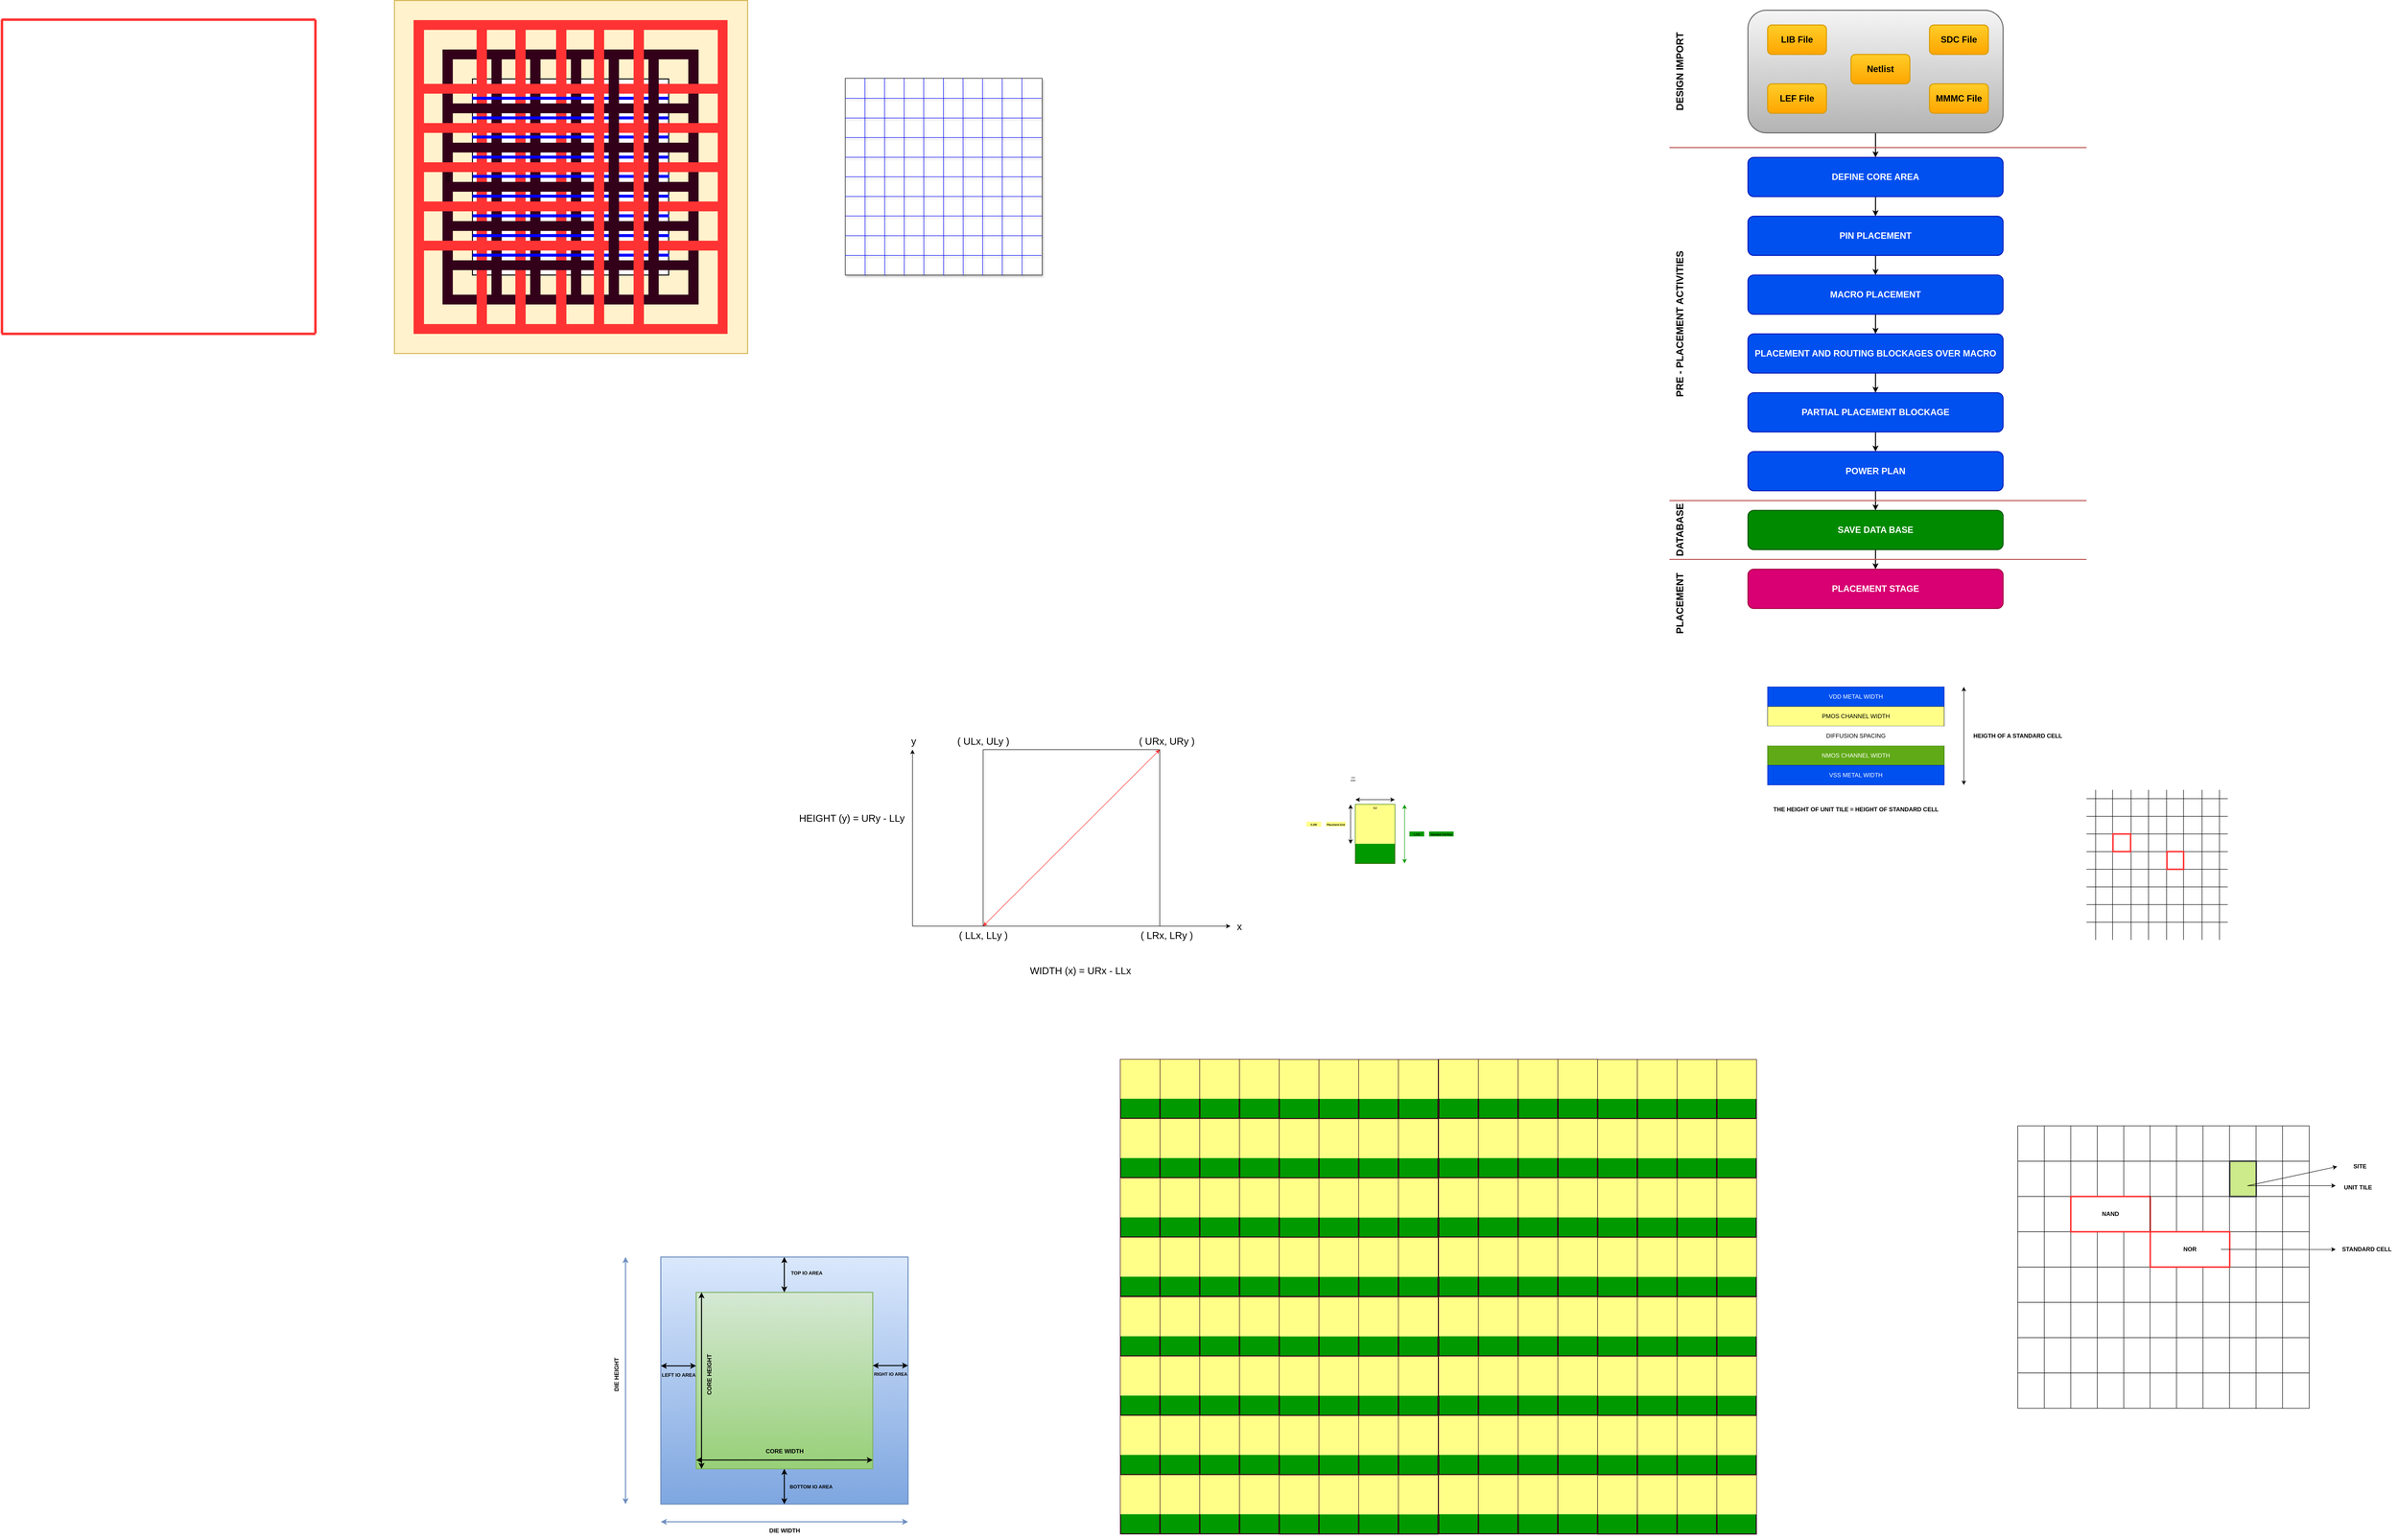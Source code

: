 <mxfile version="27.1.5">
  <diagram name="Page-1" id="ekzMZGjHH9j-4t2uULvl">
    <mxGraphModel dx="6078" dy="1042" grid="1" gridSize="10" guides="1" tooltips="1" connect="1" arrows="1" fold="1" page="1" pageScale="1" pageWidth="850" pageHeight="1100" background="none" math="0" shadow="0">
      <root>
        <mxCell id="0" />
        <mxCell id="1" parent="0" />
        <mxCell id="TuBQaHEc00WQdyLLwAnk-1" value="" style="whiteSpace=wrap;html=1;aspect=fixed;fontSize=20;strokeWidth=2;fillColor=#fff2cc;strokeColor=#d6b656;" vertex="1" parent="1">
          <mxGeometry x="-2599" y="40" width="720" height="720" as="geometry" />
        </mxCell>
        <mxCell id="lBjdTwQLwTv9FTWU_11X-15" value="" style="rounded=0;whiteSpace=wrap;html=1;fillColor=#009900;strokeColor=#2D7600;strokeWidth=2;fontColor=#ffffff;" parent="1" vertex="1">
          <mxGeometry x="-640" y="1680" width="80" height="120" as="geometry" />
        </mxCell>
        <mxCell id="rdmJ6DNgbbCMuEhDgJib-21" value="" style="edgeStyle=orthogonalEdgeStyle;rounded=0;orthogonalLoop=1;jettySize=auto;html=1;strokeWidth=2;fontSize=20;" parent="1" source="rdmJ6DNgbbCMuEhDgJib-19" target="rdmJ6DNgbbCMuEhDgJib-6" edge="1">
          <mxGeometry relative="1" as="geometry" />
        </mxCell>
        <mxCell id="rdmJ6DNgbbCMuEhDgJib-19" value="" style="rounded=1;whiteSpace=wrap;html=1;strokeWidth=2;fontSize=18;fillColor=#f5f5f5;gradientColor=#b3b3b3;strokeColor=#666666;" parent="1" vertex="1">
          <mxGeometry x="160" y="60" width="520" height="250" as="geometry" />
        </mxCell>
        <mxCell id="rdmJ6DNgbbCMuEhDgJib-1" value="Netlist" style="rounded=1;whiteSpace=wrap;html=1;fontStyle=1;strokeWidth=2;fontSize=18;fillColor=#ffcd28;gradientColor=#ffa500;strokeColor=#d79b00;" parent="1" vertex="1">
          <mxGeometry x="370" y="150" width="120" height="60" as="geometry" />
        </mxCell>
        <mxCell id="rdmJ6DNgbbCMuEhDgJib-2" value="LEF File" style="rounded=1;whiteSpace=wrap;html=1;fontStyle=1;strokeWidth=2;fontSize=18;fillColor=#ffcd28;gradientColor=#ffa500;strokeColor=#d79b00;" parent="1" vertex="1">
          <mxGeometry x="200" y="210" width="120" height="60" as="geometry" />
        </mxCell>
        <mxCell id="rdmJ6DNgbbCMuEhDgJib-3" value="LIB File" style="rounded=1;whiteSpace=wrap;html=1;fontStyle=1;strokeWidth=2;fontSize=18;fillColor=#ffcd28;gradientColor=#ffa500;strokeColor=#d79b00;" parent="1" vertex="1">
          <mxGeometry x="200" y="90" width="120" height="60" as="geometry" />
        </mxCell>
        <mxCell id="rdmJ6DNgbbCMuEhDgJib-4" value="SDC File" style="rounded=1;whiteSpace=wrap;html=1;fontStyle=1;strokeWidth=2;fontSize=18;fillColor=#ffcd28;gradientColor=#ffa500;strokeColor=#d79b00;" parent="1" vertex="1">
          <mxGeometry x="530" y="90" width="120" height="60" as="geometry" />
        </mxCell>
        <mxCell id="rdmJ6DNgbbCMuEhDgJib-5" value="MMMC File" style="rounded=1;whiteSpace=wrap;html=1;fontStyle=1;strokeWidth=2;fontSize=18;fillColor=#ffcd28;gradientColor=#ffa500;strokeColor=#d79b00;" parent="1" vertex="1">
          <mxGeometry x="530" y="210" width="120" height="60" as="geometry" />
        </mxCell>
        <mxCell id="rdmJ6DNgbbCMuEhDgJib-22" value="" style="edgeStyle=orthogonalEdgeStyle;rounded=0;orthogonalLoop=1;jettySize=auto;html=1;strokeWidth=2;fontSize=18;" parent="1" source="rdmJ6DNgbbCMuEhDgJib-6" target="rdmJ6DNgbbCMuEhDgJib-12" edge="1">
          <mxGeometry relative="1" as="geometry" />
        </mxCell>
        <mxCell id="rdmJ6DNgbbCMuEhDgJib-6" value="DEFINE CORE AREA" style="rounded=1;whiteSpace=wrap;html=1;fontStyle=1;strokeWidth=2;fillColor=#0050ef;fontColor=#ffffff;strokeColor=#001DBC;fontSize=18;" parent="1" vertex="1">
          <mxGeometry x="160" y="360" width="520" height="80" as="geometry" />
        </mxCell>
        <mxCell id="rdmJ6DNgbbCMuEhDgJib-23" value="" style="edgeStyle=orthogonalEdgeStyle;rounded=0;orthogonalLoop=1;jettySize=auto;html=1;strokeWidth=2;fontSize=18;" parent="1" source="rdmJ6DNgbbCMuEhDgJib-12" target="rdmJ6DNgbbCMuEhDgJib-13" edge="1">
          <mxGeometry relative="1" as="geometry" />
        </mxCell>
        <mxCell id="rdmJ6DNgbbCMuEhDgJib-12" value="PIN PLACEMENT" style="rounded=1;whiteSpace=wrap;html=1;fontStyle=1;strokeWidth=2;fillColor=#0050ef;strokeColor=#001DBC;fontColor=#ffffff;fontSize=18;" parent="1" vertex="1">
          <mxGeometry x="160" y="480" width="520" height="80" as="geometry" />
        </mxCell>
        <mxCell id="rdmJ6DNgbbCMuEhDgJib-24" value="" style="edgeStyle=orthogonalEdgeStyle;rounded=0;orthogonalLoop=1;jettySize=auto;html=1;strokeWidth=2;fontSize=18;" parent="1" source="rdmJ6DNgbbCMuEhDgJib-13" target="rdmJ6DNgbbCMuEhDgJib-14" edge="1">
          <mxGeometry relative="1" as="geometry" />
        </mxCell>
        <mxCell id="rdmJ6DNgbbCMuEhDgJib-13" value="MACRO PLACEMENT" style="rounded=1;whiteSpace=wrap;html=1;fontStyle=1;strokeWidth=2;fillColor=#0050ef;strokeColor=#001DBC;fontColor=#ffffff;fontSize=18;" parent="1" vertex="1">
          <mxGeometry x="160" y="600" width="520" height="80" as="geometry" />
        </mxCell>
        <mxCell id="rdmJ6DNgbbCMuEhDgJib-25" value="" style="edgeStyle=orthogonalEdgeStyle;rounded=0;orthogonalLoop=1;jettySize=auto;html=1;strokeWidth=2;fontSize=18;" parent="1" source="rdmJ6DNgbbCMuEhDgJib-14" target="rdmJ6DNgbbCMuEhDgJib-15" edge="1">
          <mxGeometry relative="1" as="geometry" />
        </mxCell>
        <mxCell id="rdmJ6DNgbbCMuEhDgJib-14" value="PLACEMENT AND ROUTING BLOCKAGES OVER MACRO" style="rounded=1;whiteSpace=wrap;html=1;fontStyle=1;strokeWidth=2;fillColor=#0050ef;strokeColor=#001DBC;fontColor=#ffffff;fontSize=18;" parent="1" vertex="1">
          <mxGeometry x="160" y="720" width="520" height="80" as="geometry" />
        </mxCell>
        <mxCell id="rdmJ6DNgbbCMuEhDgJib-26" value="" style="edgeStyle=orthogonalEdgeStyle;rounded=0;orthogonalLoop=1;jettySize=auto;html=1;strokeWidth=2;fontSize=18;" parent="1" source="rdmJ6DNgbbCMuEhDgJib-15" target="rdmJ6DNgbbCMuEhDgJib-16" edge="1">
          <mxGeometry relative="1" as="geometry" />
        </mxCell>
        <mxCell id="rdmJ6DNgbbCMuEhDgJib-15" value="PARTIAL PLACEMENT BLOCKAGE" style="rounded=1;whiteSpace=wrap;html=1;fontStyle=1;strokeWidth=2;fillColor=#0050ef;strokeColor=#001DBC;fontColor=#ffffff;fontSize=18;" parent="1" vertex="1">
          <mxGeometry x="160" y="840" width="520" height="80" as="geometry" />
        </mxCell>
        <mxCell id="rdmJ6DNgbbCMuEhDgJib-27" value="" style="edgeStyle=orthogonalEdgeStyle;rounded=0;orthogonalLoop=1;jettySize=auto;html=1;strokeWidth=2;fontSize=18;" parent="1" source="rdmJ6DNgbbCMuEhDgJib-16" target="rdmJ6DNgbbCMuEhDgJib-17" edge="1">
          <mxGeometry relative="1" as="geometry" />
        </mxCell>
        <mxCell id="rdmJ6DNgbbCMuEhDgJib-16" value="POWER PLAN" style="rounded=1;whiteSpace=wrap;html=1;fontStyle=1;strokeWidth=2;fillColor=#0050ef;strokeColor=#001DBC;fontColor=#ffffff;fontSize=18;" parent="1" vertex="1">
          <mxGeometry x="160" y="960" width="520" height="80" as="geometry" />
        </mxCell>
        <mxCell id="rdmJ6DNgbbCMuEhDgJib-28" value="" style="edgeStyle=orthogonalEdgeStyle;rounded=0;orthogonalLoop=1;jettySize=auto;html=1;strokeWidth=2;fontSize=18;" parent="1" source="rdmJ6DNgbbCMuEhDgJib-17" target="rdmJ6DNgbbCMuEhDgJib-18" edge="1">
          <mxGeometry relative="1" as="geometry" />
        </mxCell>
        <mxCell id="rdmJ6DNgbbCMuEhDgJib-17" value="SAVE DATA BASE" style="rounded=1;whiteSpace=wrap;html=1;fontStyle=1;strokeWidth=2;fillColor=#008a00;fontColor=#ffffff;strokeColor=#005700;fontSize=18;" parent="1" vertex="1">
          <mxGeometry x="160" y="1080" width="520" height="80" as="geometry" />
        </mxCell>
        <mxCell id="rdmJ6DNgbbCMuEhDgJib-18" value="PLACEMENT STAGE" style="rounded=1;whiteSpace=wrap;html=1;fontStyle=1;strokeWidth=2;fillColor=#d80073;fontColor=#ffffff;strokeColor=#A50040;fontSize=18;" parent="1" vertex="1">
          <mxGeometry x="160" y="1200" width="520" height="80" as="geometry" />
        </mxCell>
        <mxCell id="rdmJ6DNgbbCMuEhDgJib-29" value="DESIGN IMPORT" style="text;html=1;align=center;verticalAlign=middle;resizable=0;points=[];autosize=1;strokeColor=none;fillColor=none;fontSize=20;rotation=270;fontStyle=1;strokeWidth=2;" parent="1" vertex="1">
          <mxGeometry x="-70" y="165" width="180" height="40" as="geometry" />
        </mxCell>
        <mxCell id="rdmJ6DNgbbCMuEhDgJib-30" value="" style="html=1;rounded=0;strokeWidth=2;fillColor=#f8cecc;strokeColor=#b85450;endArrow=none;startFill=0;" parent="1" edge="1">
          <mxGeometry width="100" relative="1" as="geometry">
            <mxPoint y="1060" as="sourcePoint" />
            <mxPoint x="850" y="1060" as="targetPoint" />
          </mxGeometry>
        </mxCell>
        <mxCell id="rdmJ6DNgbbCMuEhDgJib-31" value="" style="html=1;rounded=0;strokeWidth=2;fillColor=#f8cecc;strokeColor=#b85450;endArrow=none;startFill=0;" parent="1" edge="1">
          <mxGeometry width="100" relative="1" as="geometry">
            <mxPoint y="1180" as="sourcePoint" />
            <mxPoint x="850" y="1180" as="targetPoint" />
          </mxGeometry>
        </mxCell>
        <mxCell id="rdmJ6DNgbbCMuEhDgJib-32" value="" style="html=1;rounded=0;strokeWidth=2;fillColor=#f8cecc;strokeColor=#b85450;endArrow=none;startFill=0;" parent="1" edge="1">
          <mxGeometry width="100" relative="1" as="geometry">
            <mxPoint y="340" as="sourcePoint" />
            <mxPoint x="850" y="340" as="targetPoint" />
          </mxGeometry>
        </mxCell>
        <mxCell id="rdmJ6DNgbbCMuEhDgJib-33" value="PRE - PLACEMENT ACTIVITIES" style="text;html=1;align=center;verticalAlign=middle;resizable=0;points=[];autosize=1;strokeColor=none;fillColor=none;fontSize=20;rotation=270;fontStyle=1;strokeWidth=2;" parent="1" vertex="1">
          <mxGeometry x="-140" y="680" width="320" height="40" as="geometry" />
        </mxCell>
        <mxCell id="rdmJ6DNgbbCMuEhDgJib-34" value="DATABASE" style="text;html=1;align=center;verticalAlign=middle;resizable=0;points=[];autosize=1;strokeColor=none;fillColor=none;fontSize=20;rotation=270;fontStyle=1;strokeWidth=2;" parent="1" vertex="1">
          <mxGeometry x="-45" y="1100" width="130" height="40" as="geometry" />
        </mxCell>
        <mxCell id="rdmJ6DNgbbCMuEhDgJib-35" value="PLACEMENT" style="text;html=1;align=center;verticalAlign=middle;resizable=0;points=[];autosize=1;strokeColor=none;fillColor=none;fontSize=20;rotation=270;fontStyle=1;strokeWidth=2;" parent="1" vertex="1">
          <mxGeometry x="-55" y="1250" width="150" height="40" as="geometry" />
        </mxCell>
        <mxCell id="rdmJ6DNgbbCMuEhDgJib-36" value="VDD METAL WIDTH" style="rounded=0;whiteSpace=wrap;html=1;fillColor=#0050ef;strokeColor=#001DBC;fontColor=#ffffff;" parent="1" vertex="1">
          <mxGeometry x="200" y="1440" width="360" height="40" as="geometry" />
        </mxCell>
        <mxCell id="rdmJ6DNgbbCMuEhDgJib-37" value="PMOS CHANNEL WIDTH" style="rounded=0;whiteSpace=wrap;html=1;fillColor=#ffff88;strokeColor=#36393d;" parent="1" vertex="1">
          <mxGeometry x="200" y="1480" width="360" height="40" as="geometry" />
        </mxCell>
        <mxCell id="rdmJ6DNgbbCMuEhDgJib-38" value="NMOS CHANNEL WIDTH" style="rounded=0;whiteSpace=wrap;html=1;fillColor=#60a917;fontColor=#ffffff;strokeColor=#2D7600;" parent="1" vertex="1">
          <mxGeometry x="200" y="1560" width="360" height="40" as="geometry" />
        </mxCell>
        <mxCell id="rdmJ6DNgbbCMuEhDgJib-39" value="VSS METAL WIDTH" style="rounded=0;whiteSpace=wrap;html=1;fillColor=#0050ef;fontColor=#ffffff;strokeColor=#001DBC;" parent="1" vertex="1">
          <mxGeometry x="200" y="1600" width="360" height="40" as="geometry" />
        </mxCell>
        <mxCell id="rdmJ6DNgbbCMuEhDgJib-41" value="DIFFUSION SPACING" style="rounded=0;whiteSpace=wrap;html=1;strokeColor=none;" parent="1" vertex="1">
          <mxGeometry x="200" y="1520" width="360" height="40" as="geometry" />
        </mxCell>
        <mxCell id="rdmJ6DNgbbCMuEhDgJib-42" value="" style="endArrow=classic;startArrow=classic;html=1;rounded=0;" parent="1" edge="1">
          <mxGeometry width="50" height="50" relative="1" as="geometry">
            <mxPoint x="600" y="1640" as="sourcePoint" />
            <mxPoint x="600" y="1440" as="targetPoint" />
          </mxGeometry>
        </mxCell>
        <mxCell id="rdmJ6DNgbbCMuEhDgJib-46" value="HEIGTH OF A STANDARD CELL" style="rounded=0;whiteSpace=wrap;html=1;strokeColor=none;fontStyle=1" parent="1" vertex="1">
          <mxGeometry x="610" y="1520" width="200" height="40" as="geometry" />
        </mxCell>
        <mxCell id="rdmJ6DNgbbCMuEhDgJib-47" value="THE HEIGHT OF UNIT TILE = HEIGHT OF STANDARD CELL" style="rounded=0;whiteSpace=wrap;html=1;strokeColor=none;fontStyle=1" parent="1" vertex="1">
          <mxGeometry x="200" y="1670" width="360" height="40" as="geometry" />
        </mxCell>
        <mxCell id="rdmJ6DNgbbCMuEhDgJib-48" value="" style="endArrow=none;html=1;rounded=0;" parent="1" edge="1">
          <mxGeometry width="50" height="50" relative="1" as="geometry">
            <mxPoint x="850" y="1668" as="sourcePoint" />
            <mxPoint x="1138" y="1668" as="targetPoint" />
          </mxGeometry>
        </mxCell>
        <mxCell id="rdmJ6DNgbbCMuEhDgJib-50" value="" style="endArrow=none;html=1;rounded=0;" parent="1" edge="1">
          <mxGeometry width="50" height="50" relative="1" as="geometry">
            <mxPoint x="850" y="1704" as="sourcePoint" />
            <mxPoint x="1138" y="1704" as="targetPoint" />
          </mxGeometry>
        </mxCell>
        <mxCell id="rdmJ6DNgbbCMuEhDgJib-52" value="" style="endArrow=none;html=1;rounded=0;" parent="1" edge="1">
          <mxGeometry width="50" height="50" relative="1" as="geometry">
            <mxPoint x="850" y="1740" as="sourcePoint" />
            <mxPoint x="1138" y="1740" as="targetPoint" />
          </mxGeometry>
        </mxCell>
        <mxCell id="rdmJ6DNgbbCMuEhDgJib-54" value="" style="endArrow=none;html=1;rounded=0;" parent="1" edge="1">
          <mxGeometry width="50" height="50" relative="1" as="geometry">
            <mxPoint x="850" y="1776" as="sourcePoint" />
            <mxPoint x="1138" y="1776" as="targetPoint" />
          </mxGeometry>
        </mxCell>
        <mxCell id="rdmJ6DNgbbCMuEhDgJib-56" value="" style="endArrow=none;html=1;rounded=0;" parent="1" edge="1">
          <mxGeometry width="50" height="50" relative="1" as="geometry">
            <mxPoint x="850" y="1812" as="sourcePoint" />
            <mxPoint x="1138" y="1812" as="targetPoint" />
          </mxGeometry>
        </mxCell>
        <mxCell id="rdmJ6DNgbbCMuEhDgJib-58" value="" style="endArrow=none;html=1;rounded=0;" parent="1" edge="1">
          <mxGeometry width="50" height="50" relative="1" as="geometry">
            <mxPoint x="850" y="1848" as="sourcePoint" />
            <mxPoint x="1138" y="1848" as="targetPoint" />
          </mxGeometry>
        </mxCell>
        <mxCell id="rdmJ6DNgbbCMuEhDgJib-60" value="" style="endArrow=none;html=1;rounded=0;" parent="1" edge="1">
          <mxGeometry width="50" height="50" relative="1" as="geometry">
            <mxPoint x="850" y="1884" as="sourcePoint" />
            <mxPoint x="1138" y="1884" as="targetPoint" />
          </mxGeometry>
        </mxCell>
        <mxCell id="rdmJ6DNgbbCMuEhDgJib-62" value="" style="endArrow=none;html=1;rounded=0;" parent="1" edge="1">
          <mxGeometry width="50" height="50" relative="1" as="geometry">
            <mxPoint x="850" y="1920" as="sourcePoint" />
            <mxPoint x="1138" y="1920" as="targetPoint" />
          </mxGeometry>
        </mxCell>
        <mxCell id="rdmJ6DNgbbCMuEhDgJib-64" value="" style="endArrow=none;html=1;rounded=0;" parent="1" edge="1">
          <mxGeometry width="50" height="50" relative="1" as="geometry">
            <mxPoint x="868.71" y="1650" as="sourcePoint" />
            <mxPoint x="868.71" y="1956" as="targetPoint" />
          </mxGeometry>
        </mxCell>
        <mxCell id="rdmJ6DNgbbCMuEhDgJib-66" value="" style="endArrow=none;html=1;rounded=0;" parent="1" edge="1">
          <mxGeometry width="50" height="50" relative="1" as="geometry">
            <mxPoint x="903.21" y="1650" as="sourcePoint" />
            <mxPoint x="903.21" y="1956" as="targetPoint" />
          </mxGeometry>
        </mxCell>
        <mxCell id="rdmJ6DNgbbCMuEhDgJib-68" value="" style="endArrow=none;html=1;rounded=0;" parent="1" edge="1">
          <mxGeometry width="50" height="50" relative="1" as="geometry">
            <mxPoint x="941" y="1650" as="sourcePoint" />
            <mxPoint x="941" y="1956" as="targetPoint" />
          </mxGeometry>
        </mxCell>
        <mxCell id="rdmJ6DNgbbCMuEhDgJib-70" value="" style="endArrow=none;html=1;rounded=0;" parent="1" edge="1">
          <mxGeometry width="50" height="50" relative="1" as="geometry">
            <mxPoint x="976.5" y="1650" as="sourcePoint" />
            <mxPoint x="976.5" y="1956" as="targetPoint" />
          </mxGeometry>
        </mxCell>
        <mxCell id="rdmJ6DNgbbCMuEhDgJib-72" value="" style="endArrow=none;html=1;rounded=0;" parent="1" edge="1">
          <mxGeometry width="50" height="50" relative="1" as="geometry">
            <mxPoint x="1013.33" y="1650" as="sourcePoint" />
            <mxPoint x="1013.33" y="1956" as="targetPoint" />
          </mxGeometry>
        </mxCell>
        <mxCell id="rdmJ6DNgbbCMuEhDgJib-74" value="" style="endArrow=none;html=1;rounded=0;" parent="1" edge="1">
          <mxGeometry width="50" height="50" relative="1" as="geometry">
            <mxPoint x="1047.83" y="1650" as="sourcePoint" />
            <mxPoint x="1047.83" y="1956" as="targetPoint" />
          </mxGeometry>
        </mxCell>
        <mxCell id="rdmJ6DNgbbCMuEhDgJib-76" value="" style="endArrow=none;html=1;rounded=0;" parent="1" edge="1">
          <mxGeometry width="50" height="50" relative="1" as="geometry">
            <mxPoint x="1085.62" y="1650" as="sourcePoint" />
            <mxPoint x="1085.62" y="1956" as="targetPoint" />
          </mxGeometry>
        </mxCell>
        <mxCell id="rdmJ6DNgbbCMuEhDgJib-78" value="" style="endArrow=none;html=1;rounded=0;" parent="1" edge="1">
          <mxGeometry width="50" height="50" relative="1" as="geometry">
            <mxPoint x="1121.12" y="1650" as="sourcePoint" />
            <mxPoint x="1121.12" y="1956" as="targetPoint" />
          </mxGeometry>
        </mxCell>
        <mxCell id="rdmJ6DNgbbCMuEhDgJib-81" value="" style="rounded=0;whiteSpace=wrap;html=1;strokeWidth=3;strokeColor=#FF3333;" parent="1" vertex="1">
          <mxGeometry x="904" y="1740" width="36" height="36" as="geometry" />
        </mxCell>
        <mxCell id="rdmJ6DNgbbCMuEhDgJib-82" value="" style="rounded=0;whiteSpace=wrap;html=1;strokeWidth=3;strokeColor=#FF3333;" parent="1" vertex="1">
          <mxGeometry x="1014" y="1776" width="34" height="36" as="geometry" />
        </mxCell>
        <mxCell id="rdmJ6DNgbbCMuEhDgJib-84" value="" style="rounded=0;whiteSpace=wrap;html=1;" parent="1" vertex="1">
          <mxGeometry x="710" y="2407.36" width="594" height="72" as="geometry" />
        </mxCell>
        <mxCell id="rdmJ6DNgbbCMuEhDgJib-85" value="" style="rounded=0;whiteSpace=wrap;html=1;" parent="1" vertex="1">
          <mxGeometry x="710" y="2479.36" width="594" height="72" as="geometry" />
        </mxCell>
        <mxCell id="rdmJ6DNgbbCMuEhDgJib-86" value="" style="rounded=0;whiteSpace=wrap;html=1;" parent="1" vertex="1">
          <mxGeometry x="710" y="2551.36" width="594" height="72" as="geometry" />
        </mxCell>
        <mxCell id="rdmJ6DNgbbCMuEhDgJib-87" value="" style="rounded=0;whiteSpace=wrap;html=1;" parent="1" vertex="1">
          <mxGeometry x="710" y="2623.36" width="594" height="72" as="geometry" />
        </mxCell>
        <mxCell id="rdmJ6DNgbbCMuEhDgJib-88" value="" style="rounded=0;whiteSpace=wrap;html=1;" parent="1" vertex="1">
          <mxGeometry x="710" y="2695.36" width="594" height="72" as="geometry" />
        </mxCell>
        <mxCell id="rdmJ6DNgbbCMuEhDgJib-89" value="" style="rounded=0;whiteSpace=wrap;html=1;" parent="1" vertex="1">
          <mxGeometry x="710" y="2767.36" width="594" height="72" as="geometry" />
        </mxCell>
        <mxCell id="rdmJ6DNgbbCMuEhDgJib-90" value="" style="rounded=0;whiteSpace=wrap;html=1;" parent="1" vertex="1">
          <mxGeometry x="710" y="2839.36" width="594" height="72" as="geometry" />
        </mxCell>
        <mxCell id="rdmJ6DNgbbCMuEhDgJib-83" value="" style="rounded=0;whiteSpace=wrap;html=1;" parent="1" vertex="1">
          <mxGeometry x="710" y="2335.36" width="594" height="72" as="geometry" />
        </mxCell>
        <mxCell id="rdmJ6DNgbbCMuEhDgJib-99" value="" style="endArrow=none;html=1;rounded=0;" parent="1" edge="1">
          <mxGeometry width="50" height="50" relative="1" as="geometry">
            <mxPoint x="764" y="2911.357" as="sourcePoint" />
            <mxPoint x="764" y="2334.93" as="targetPoint" />
          </mxGeometry>
        </mxCell>
        <mxCell id="rdmJ6DNgbbCMuEhDgJib-100" value="" style="endArrow=none;html=1;rounded=0;" parent="1" edge="1">
          <mxGeometry width="50" height="50" relative="1" as="geometry">
            <mxPoint x="818" y="2911.357" as="sourcePoint" />
            <mxPoint x="818" y="2334.93" as="targetPoint" />
          </mxGeometry>
        </mxCell>
        <mxCell id="rdmJ6DNgbbCMuEhDgJib-101" value="" style="endArrow=none;html=1;rounded=0;" parent="1" edge="1">
          <mxGeometry width="50" height="50" relative="1" as="geometry">
            <mxPoint x="872" y="2911.787" as="sourcePoint" />
            <mxPoint x="872" y="2335.36" as="targetPoint" />
          </mxGeometry>
        </mxCell>
        <mxCell id="rdmJ6DNgbbCMuEhDgJib-102" value="" style="endArrow=none;html=1;rounded=0;" parent="1" edge="1">
          <mxGeometry width="50" height="50" relative="1" as="geometry">
            <mxPoint x="926" y="2911.357" as="sourcePoint" />
            <mxPoint x="926" y="2334.93" as="targetPoint" />
          </mxGeometry>
        </mxCell>
        <mxCell id="rdmJ6DNgbbCMuEhDgJib-108" value="NAND" style="rounded=0;whiteSpace=wrap;html=1;strokeColor=#FF3333;strokeWidth=3;fontStyle=1" parent="1" vertex="1">
          <mxGeometry x="818" y="2479.36" width="162" height="72" as="geometry" />
        </mxCell>
        <mxCell id="rdmJ6DNgbbCMuEhDgJib-110" value="" style="endArrow=none;html=1;rounded=0;" parent="1" edge="1">
          <mxGeometry width="50" height="50" relative="1" as="geometry">
            <mxPoint x="979.52" y="2910.927" as="sourcePoint" />
            <mxPoint x="979.52" y="2334.5" as="targetPoint" />
          </mxGeometry>
        </mxCell>
        <mxCell id="rdmJ6DNgbbCMuEhDgJib-111" value="" style="endArrow=none;html=1;rounded=0;" parent="1" edge="1">
          <mxGeometry width="50" height="50" relative="1" as="geometry">
            <mxPoint x="1033.52" y="2910.927" as="sourcePoint" />
            <mxPoint x="1033.52" y="2334.5" as="targetPoint" />
          </mxGeometry>
        </mxCell>
        <mxCell id="rdmJ6DNgbbCMuEhDgJib-112" value="" style="endArrow=none;html=1;rounded=0;" parent="1" edge="1">
          <mxGeometry width="50" height="50" relative="1" as="geometry">
            <mxPoint x="1087.52" y="2911.357" as="sourcePoint" />
            <mxPoint x="1087.52" y="2334.93" as="targetPoint" />
          </mxGeometry>
        </mxCell>
        <mxCell id="rdmJ6DNgbbCMuEhDgJib-113" value="" style="endArrow=none;html=1;rounded=0;" parent="1" edge="1">
          <mxGeometry width="50" height="50" relative="1" as="geometry">
            <mxPoint x="1141.52" y="2910.927" as="sourcePoint" />
            <mxPoint x="1141.52" y="2334.5" as="targetPoint" />
          </mxGeometry>
        </mxCell>
        <mxCell id="rdmJ6DNgbbCMuEhDgJib-114" value="" style="endArrow=none;html=1;rounded=0;" parent="1" edge="1">
          <mxGeometry width="50" height="50" relative="1" as="geometry">
            <mxPoint x="1195.67" y="2912.217" as="sourcePoint" />
            <mxPoint x="1195.67" y="2335.79" as="targetPoint" />
          </mxGeometry>
        </mxCell>
        <mxCell id="rdmJ6DNgbbCMuEhDgJib-115" value="" style="endArrow=none;html=1;rounded=0;" parent="1" edge="1">
          <mxGeometry width="50" height="50" relative="1" as="geometry">
            <mxPoint x="1249.67" y="2911.787" as="sourcePoint" />
            <mxPoint x="1249.67" y="2335.36" as="targetPoint" />
          </mxGeometry>
        </mxCell>
        <mxCell id="rdmJ6DNgbbCMuEhDgJib-116" value="NOR" style="rounded=0;whiteSpace=wrap;html=1;strokeColor=#FF3333;strokeWidth=3;fontStyle=1" parent="1" vertex="1">
          <mxGeometry x="980" y="2551.36" width="162" height="72" as="geometry" />
        </mxCell>
        <mxCell id="rdmJ6DNgbbCMuEhDgJib-117" value="" style="rounded=0;whiteSpace=wrap;html=1;strokeColor=#36393d;strokeWidth=3;fontStyle=1;fillColor=#cdeb8b;" parent="1" vertex="1">
          <mxGeometry x="1142" y="2407.36" width="54" height="72" as="geometry" />
        </mxCell>
        <mxCell id="rdmJ6DNgbbCMuEhDgJib-118" value="" style="endArrow=classic;html=1;rounded=0;" parent="1" edge="1">
          <mxGeometry width="50" height="50" relative="1" as="geometry">
            <mxPoint x="1178" y="2457.36" as="sourcePoint" />
            <mxPoint x="1358" y="2457.36" as="targetPoint" />
          </mxGeometry>
        </mxCell>
        <mxCell id="rdmJ6DNgbbCMuEhDgJib-119" value="" style="endArrow=classic;html=1;rounded=0;" parent="1" edge="1">
          <mxGeometry width="50" height="50" relative="1" as="geometry">
            <mxPoint x="1124" y="2587.22" as="sourcePoint" />
            <mxPoint x="1358" y="2587.36" as="targetPoint" />
          </mxGeometry>
        </mxCell>
        <mxCell id="rdmJ6DNgbbCMuEhDgJib-120" value="UNIT TILE" style="text;html=1;align=center;verticalAlign=middle;resizable=0;points=[];autosize=1;strokeColor=none;fillColor=none;fontStyle=1" parent="1" vertex="1">
          <mxGeometry x="1358" y="2443.36" width="90" height="36" as="geometry" />
        </mxCell>
        <mxCell id="rdmJ6DNgbbCMuEhDgJib-121" value="STANDARD CELL" style="text;html=1;align=center;verticalAlign=middle;resizable=0;points=[];autosize=1;strokeColor=none;fillColor=none;fontStyle=1" parent="1" vertex="1">
          <mxGeometry x="1358" y="2569.36" width="126" height="36" as="geometry" />
        </mxCell>
        <mxCell id="rdmJ6DNgbbCMuEhDgJib-122" value="" style="whiteSpace=wrap;html=1;aspect=fixed;fontSize=20;" parent="1" vertex="1">
          <mxGeometry x="-1399" y="1568" width="360" height="360" as="geometry" />
        </mxCell>
        <mxCell id="rdmJ6DNgbbCMuEhDgJib-123" value="( LLx, LLy )" style="text;html=1;align=center;verticalAlign=middle;resizable=0;points=[];autosize=1;strokeColor=none;fillColor=none;fontSize=20;" parent="1" vertex="1">
          <mxGeometry x="-1462" y="1928" width="126" height="36" as="geometry" />
        </mxCell>
        <mxCell id="rdmJ6DNgbbCMuEhDgJib-124" value="( LRx, LRy )" style="text;html=1;align=center;verticalAlign=middle;resizable=0;points=[];autosize=1;strokeColor=none;fillColor=none;fontSize=20;" parent="1" vertex="1">
          <mxGeometry x="-1097" y="1928" width="144" height="36" as="geometry" />
        </mxCell>
        <mxCell id="rdmJ6DNgbbCMuEhDgJib-125" value="( ULx, ULy )" style="text;html=1;align=center;verticalAlign=middle;resizable=0;points=[];autosize=1;strokeColor=none;fillColor=none;fontSize=20;" parent="1" vertex="1">
          <mxGeometry x="-1471" y="1532" width="144" height="36" as="geometry" />
        </mxCell>
        <mxCell id="rdmJ6DNgbbCMuEhDgJib-126" value="( URx, URy )" style="text;html=1;align=center;verticalAlign=middle;resizable=0;points=[];autosize=1;strokeColor=none;fillColor=none;fontSize=20;" parent="1" vertex="1">
          <mxGeometry x="-1097" y="1532" width="144" height="36" as="geometry" />
        </mxCell>
        <mxCell id="rdmJ6DNgbbCMuEhDgJib-127" value="" style="endArrow=classic;startArrow=classic;html=1;rounded=0;exitX=0;exitY=1;exitDx=0;exitDy=0;fontSize=20;fontColor=#FF3333;strokeColor=#FF3333;" parent="1" source="rdmJ6DNgbbCMuEhDgJib-122" edge="1">
          <mxGeometry width="50" height="50" relative="1" as="geometry">
            <mxPoint x="-1255" y="1928" as="sourcePoint" />
            <mxPoint x="-1039" y="1568" as="targetPoint" />
          </mxGeometry>
        </mxCell>
        <mxCell id="rdmJ6DNgbbCMuEhDgJib-128" value="" style="endArrow=classic;html=1;rounded=0;fontSize=20;" parent="1" edge="1">
          <mxGeometry width="50" height="50" relative="1" as="geometry">
            <mxPoint x="-1543" y="1928" as="sourcePoint" />
            <mxPoint x="-1543" y="1568" as="targetPoint" />
          </mxGeometry>
        </mxCell>
        <mxCell id="rdmJ6DNgbbCMuEhDgJib-129" value="" style="endArrow=classic;html=1;rounded=0;fontSize=20;" parent="1" edge="1">
          <mxGeometry width="50" height="50" relative="1" as="geometry">
            <mxPoint x="-1543" y="1928" as="sourcePoint" />
            <mxPoint x="-895" y="1928" as="targetPoint" />
          </mxGeometry>
        </mxCell>
        <mxCell id="rdmJ6DNgbbCMuEhDgJib-130" value="y" style="text;html=1;align=center;verticalAlign=middle;resizable=0;points=[];autosize=1;strokeColor=none;fillColor=none;fontSize=20;" parent="1" vertex="1">
          <mxGeometry x="-1568" y="1532" width="54" height="36" as="geometry" />
        </mxCell>
        <mxCell id="rdmJ6DNgbbCMuEhDgJib-131" value="x" style="text;html=1;align=center;verticalAlign=middle;resizable=0;points=[];autosize=1;strokeColor=none;fillColor=none;fontSize=20;" parent="1" vertex="1">
          <mxGeometry x="-904" y="1910" width="54" height="36" as="geometry" />
        </mxCell>
        <mxCell id="rdmJ6DNgbbCMuEhDgJib-132" value="HEIGHT (y) = URy - LLy" style="text;html=1;align=center;verticalAlign=middle;resizable=0;points=[];autosize=1;strokeColor=none;fillColor=none;fontSize=20;" parent="1" vertex="1">
          <mxGeometry x="-1793" y="1689" width="252" height="36" as="geometry" />
        </mxCell>
        <mxCell id="rdmJ6DNgbbCMuEhDgJib-133" value="WIDTH (x) = URx - LLx" style="text;html=1;align=center;verticalAlign=middle;resizable=0;points=[];autosize=1;strokeColor=none;fillColor=none;fontSize=20;" parent="1" vertex="1">
          <mxGeometry x="-1318" y="2000" width="234" height="36" as="geometry" />
        </mxCell>
        <mxCell id="rdmJ6DNgbbCMuEhDgJib-136" value="" style="whiteSpace=wrap;html=1;aspect=fixed;fontSize=20;fillColor=#dae8fc;strokeColor=#6c8ebf;gradientColor=#7ea6e0;strokeWidth=2;" parent="1" vertex="1">
          <mxGeometry x="-2056" y="2602.86" width="504" height="504" as="geometry" />
        </mxCell>
        <mxCell id="rdmJ6DNgbbCMuEhDgJib-135" value="" style="whiteSpace=wrap;html=1;aspect=fixed;fontSize=20;fillColor=#d5e8d4;strokeColor=#82b366;gradientColor=#97d077;strokeWidth=2;" parent="1" vertex="1">
          <mxGeometry x="-1984" y="2674.86" width="360" height="360" as="geometry" />
        </mxCell>
        <mxCell id="rdmJ6DNgbbCMuEhDgJib-137" value="" style="endArrow=classic;startArrow=classic;html=1;rounded=0;fillColor=#dae8fc;gradientColor=#7ea6e0;strokeColor=#6c8ebf;fontStyle=1;strokeWidth=2;" parent="1" edge="1">
          <mxGeometry width="50" height="50" relative="1" as="geometry">
            <mxPoint x="-2056" y="3142.86" as="sourcePoint" />
            <mxPoint x="-1552" y="3142.86" as="targetPoint" />
          </mxGeometry>
        </mxCell>
        <mxCell id="rdmJ6DNgbbCMuEhDgJib-138" value="" style="endArrow=classic;startArrow=classic;html=1;rounded=0;fillColor=#dae8fc;gradientColor=#7ea6e0;strokeColor=#6c8ebf;fontStyle=1;strokeWidth=2;" parent="1" edge="1">
          <mxGeometry width="50" height="50" relative="1" as="geometry">
            <mxPoint x="-2128" y="3106.86" as="sourcePoint" />
            <mxPoint x="-2128" y="2602.86" as="targetPoint" />
          </mxGeometry>
        </mxCell>
        <mxCell id="rdmJ6DNgbbCMuEhDgJib-139" value="DIE WIDTH" style="text;html=1;align=center;verticalAlign=middle;resizable=0;points=[];autosize=1;strokeColor=none;fillColor=none;fontStyle=1" parent="1" vertex="1">
          <mxGeometry x="-1849" y="3142.86" width="90" height="36" as="geometry" />
        </mxCell>
        <mxCell id="rdmJ6DNgbbCMuEhDgJib-140" value="DIE HEIGHT" style="text;html=1;align=center;verticalAlign=middle;resizable=0;points=[];autosize=1;strokeColor=none;fillColor=none;fontStyle=1;rotation=270;" parent="1" vertex="1">
          <mxGeometry x="-2200" y="2824.86" width="108" height="36" as="geometry" />
        </mxCell>
        <mxCell id="rdmJ6DNgbbCMuEhDgJib-141" value="" style="endArrow=classic;startArrow=classic;html=1;rounded=0;strokeWidth=2;" parent="1" edge="1">
          <mxGeometry width="50" height="50" relative="1" as="geometry">
            <mxPoint x="-1984" y="3016.86" as="sourcePoint" />
            <mxPoint x="-1624" y="3016.86" as="targetPoint" />
          </mxGeometry>
        </mxCell>
        <mxCell id="rdmJ6DNgbbCMuEhDgJib-142" value="" style="endArrow=classic;startArrow=classic;html=1;rounded=0;strokeWidth=2;" parent="1" edge="1">
          <mxGeometry width="50" height="50" relative="1" as="geometry">
            <mxPoint x="-1973" y="3034.86" as="sourcePoint" />
            <mxPoint x="-1973" y="2674.86" as="targetPoint" />
          </mxGeometry>
        </mxCell>
        <mxCell id="rdmJ6DNgbbCMuEhDgJib-144" value="CORE HEIGHT" style="text;html=1;align=center;verticalAlign=middle;resizable=0;points=[];autosize=1;strokeColor=none;fillColor=none;fontStyle=1;rotation=270;" parent="1" vertex="1">
          <mxGeometry x="-2020" y="2824.86" width="126" height="36" as="geometry" />
        </mxCell>
        <mxCell id="rdmJ6DNgbbCMuEhDgJib-145" value="CORE WIDTH" style="text;html=1;align=center;verticalAlign=middle;resizable=0;points=[];autosize=1;strokeColor=none;fillColor=none;fontStyle=1" parent="1" vertex="1">
          <mxGeometry x="-1858" y="2980.86" width="108" height="36" as="geometry" />
        </mxCell>
        <mxCell id="rdmJ6DNgbbCMuEhDgJib-146" value="" style="endArrow=classic;startArrow=classic;html=1;rounded=0;strokeWidth=2;" parent="1" edge="1">
          <mxGeometry width="50" height="50" relative="1" as="geometry">
            <mxPoint x="-2056" y="2824.86" as="sourcePoint" />
            <mxPoint x="-1984" y="2824.86" as="targetPoint" />
          </mxGeometry>
        </mxCell>
        <mxCell id="rdmJ6DNgbbCMuEhDgJib-147" value="" style="endArrow=classic;startArrow=classic;html=1;rounded=0;strokeWidth=2;" parent="1" edge="1">
          <mxGeometry width="50" height="50" relative="1" as="geometry">
            <mxPoint x="-1624" y="2824.25" as="sourcePoint" />
            <mxPoint x="-1552" y="2824.25" as="targetPoint" />
          </mxGeometry>
        </mxCell>
        <mxCell id="rdmJ6DNgbbCMuEhDgJib-148" value="LEFT IO AREA" style="text;html=1;align=center;verticalAlign=middle;resizable=0;points=[];autosize=1;strokeColor=none;fillColor=none;fontStyle=1;fontSize=10;" parent="1" vertex="1">
          <mxGeometry x="-2074" y="2824.86" width="108" height="36" as="geometry" />
        </mxCell>
        <mxCell id="rdmJ6DNgbbCMuEhDgJib-149" value="RIGHT IO AREA" style="text;html=1;align=center;verticalAlign=middle;resizable=0;points=[];autosize=1;strokeColor=none;fillColor=none;fontStyle=1;fontSize=9;" parent="1" vertex="1">
          <mxGeometry x="-1642" y="2823.86" width="108" height="36" as="geometry" />
        </mxCell>
        <mxCell id="rdmJ6DNgbbCMuEhDgJib-150" value="" style="endArrow=classic;startArrow=classic;html=1;rounded=0;strokeWidth=2;" parent="1" edge="1">
          <mxGeometry width="50" height="50" relative="1" as="geometry">
            <mxPoint x="-1804.3" y="2674.86" as="sourcePoint" />
            <mxPoint x="-1804.3" y="2602.86" as="targetPoint" />
          </mxGeometry>
        </mxCell>
        <mxCell id="rdmJ6DNgbbCMuEhDgJib-151" value="" style="endArrow=classic;startArrow=classic;html=1;rounded=0;strokeWidth=2;" parent="1" edge="1">
          <mxGeometry width="50" height="50" relative="1" as="geometry">
            <mxPoint x="-1804.3" y="3106.86" as="sourcePoint" />
            <mxPoint x="-1804.3" y="3034.86" as="targetPoint" />
          </mxGeometry>
        </mxCell>
        <mxCell id="rdmJ6DNgbbCMuEhDgJib-152" value="TOP IO AREA" style="text;html=1;align=center;verticalAlign=middle;resizable=0;points=[];autosize=1;strokeColor=none;fillColor=none;fontStyle=1;fontSize=10;" parent="1" vertex="1">
          <mxGeometry x="-1804" y="2616.86" width="90" height="36" as="geometry" />
        </mxCell>
        <mxCell id="rdmJ6DNgbbCMuEhDgJib-153" value="BOTTOM IO AREA" style="text;html=1;align=center;verticalAlign=middle;resizable=0;points=[];autosize=1;strokeColor=none;fillColor=none;fontStyle=1;fontSize=10;" parent="1" vertex="1">
          <mxGeometry x="-1813" y="3052.86" width="126" height="36" as="geometry" />
        </mxCell>
        <mxCell id="lBjdTwQLwTv9FTWU_11X-1" value="" style="endArrow=classic;html=1;rounded=0;" parent="1" edge="1">
          <mxGeometry width="50" height="50" relative="1" as="geometry">
            <mxPoint x="1179" y="2457.36" as="sourcePoint" />
            <mxPoint x="1361" y="2418.36" as="targetPoint" />
          </mxGeometry>
        </mxCell>
        <mxCell id="lBjdTwQLwTv9FTWU_11X-2" value="SITE" style="text;html=1;align=center;verticalAlign=middle;resizable=0;points=[];autosize=1;strokeColor=none;fillColor=none;fontStyle=1" parent="1" vertex="1">
          <mxGeometry x="1384" y="2405.36" width="45" height="26" as="geometry" />
        </mxCell>
        <mxCell id="lBjdTwQLwTv9FTWU_11X-3" value="" style="endArrow=none;html=1;rounded=0;" parent="1" edge="1">
          <mxGeometry width="50" height="50" relative="1" as="geometry">
            <mxPoint x="-650" y="1631" as="sourcePoint" />
            <mxPoint x="-640" y="1631" as="targetPoint" />
          </mxGeometry>
        </mxCell>
        <mxCell id="lBjdTwQLwTv9FTWU_11X-11" value="0.005" style="rounded=0;whiteSpace=wrap;html=1;fontSize=3;strokeColor=none;fontStyle=1" parent="1" vertex="1">
          <mxGeometry x="-660" y="1620" width="30" height="10" as="geometry" />
        </mxCell>
        <mxCell id="lBjdTwQLwTv9FTWU_11X-14" value="" style="rounded=0;whiteSpace=wrap;html=1;fillColor=#ffff88;strokeColor=none;" parent="1" vertex="1">
          <mxGeometry x="-640" y="1680" width="80" height="80" as="geometry" />
        </mxCell>
        <mxCell id="lBjdTwQLwTv9FTWU_11X-12" value="0.2" style="rounded=0;whiteSpace=wrap;html=1;fontSize=5;strokeColor=none;fontStyle=1;fillColor=#ffff88;" parent="1" vertex="1">
          <mxGeometry x="-615" y="1681" width="30" height="10" as="geometry" />
        </mxCell>
        <mxCell id="lBjdTwQLwTv9FTWU_11X-17" value="" style="endArrow=classic;startArrow=classic;html=1;rounded=0;" parent="1" edge="1">
          <mxGeometry width="50" height="50" relative="1" as="geometry">
            <mxPoint x="-640" y="1670" as="sourcePoint" />
            <mxPoint x="-560" y="1670" as="targetPoint" />
          </mxGeometry>
        </mxCell>
        <mxCell id="lBjdTwQLwTv9FTWU_11X-18" value="0.190" style="rounded=0;whiteSpace=wrap;html=1;fontSize=5;strokeColor=none;fontStyle=1;fillColor=#ffff88;" parent="1" vertex="1">
          <mxGeometry x="-740" y="1715" width="30" height="10" as="geometry" />
        </mxCell>
        <mxCell id="lBjdTwQLwTv9FTWU_11X-19" value="" style="endArrow=classic;startArrow=classic;html=1;rounded=0;strokeColor=#009900;" parent="1" edge="1">
          <mxGeometry width="50" height="50" relative="1" as="geometry">
            <mxPoint x="-540" y="1800" as="sourcePoint" />
            <mxPoint x="-540" y="1680" as="targetPoint" />
          </mxGeometry>
        </mxCell>
        <mxCell id="lBjdTwQLwTv9FTWU_11X-20" value="1.710" style="rounded=0;whiteSpace=wrap;html=1;fontSize=5;fontStyle=1;strokeColor=none;fillColor=#009900;" parent="1" vertex="1">
          <mxGeometry x="-530" y="1735" width="30" height="10" as="geometry" />
        </mxCell>
        <mxCell id="lBjdTwQLwTv9FTWU_11X-21" value="" style="endArrow=classic;startArrow=classic;html=1;rounded=0;" parent="1" edge="1">
          <mxGeometry width="50" height="50" relative="1" as="geometry">
            <mxPoint x="-650" y="1760" as="sourcePoint" />
            <mxPoint x="-650" y="1680" as="targetPoint" />
          </mxGeometry>
        </mxCell>
        <mxCell id="lBjdTwQLwTv9FTWU_11X-22" value="Placement Grid" style="rounded=0;whiteSpace=wrap;html=1;fontSize=5;strokeColor=none;fontStyle=1;fillColor=#ffff88;" parent="1" vertex="1">
          <mxGeometry x="-700" y="1715" width="40" height="10" as="geometry" />
        </mxCell>
        <mxCell id="lBjdTwQLwTv9FTWU_11X-23" value="Standard Cell Row" style="rounded=0;whiteSpace=wrap;html=1;fontSize=5;strokeColor=none;fontStyle=1;fillColor=#009900;" parent="1" vertex="1">
          <mxGeometry x="-490" y="1735" width="50" height="10" as="geometry" />
        </mxCell>
        <mxCell id="lBjdTwQLwTv9FTWU_11X-24" value="" style="rounded=0;whiteSpace=wrap;html=1;fillColor=#009900;strokeColor=#33001A;strokeWidth=2;fontColor=#ffffff;" parent="1" vertex="1">
          <mxGeometry x="-1119" y="2200" width="80" height="120" as="geometry" />
        </mxCell>
        <mxCell id="lBjdTwQLwTv9FTWU_11X-25" value="" style="rounded=0;whiteSpace=wrap;html=1;fillColor=#ffff88;strokeColor=none;" parent="1" vertex="1">
          <mxGeometry x="-1119" y="2200" width="80" height="80" as="geometry" />
        </mxCell>
        <mxCell id="lBjdTwQLwTv9FTWU_11X-26" value="" style="rounded=0;whiteSpace=wrap;html=1;fillColor=#009900;strokeColor=#33001A;strokeWidth=2;fontColor=#ffffff;" parent="1" vertex="1">
          <mxGeometry x="-1038" y="2200" width="80" height="120" as="geometry" />
        </mxCell>
        <mxCell id="lBjdTwQLwTv9FTWU_11X-27" value="" style="rounded=0;whiteSpace=wrap;html=1;fillColor=#ffff88;strokeColor=none;" parent="1" vertex="1">
          <mxGeometry x="-1038" y="2200" width="80" height="80" as="geometry" />
        </mxCell>
        <mxCell id="lBjdTwQLwTv9FTWU_11X-28" value="" style="rounded=0;whiteSpace=wrap;html=1;fillColor=#009900;strokeColor=#33001A;strokeWidth=2;fontColor=#ffffff;" parent="1" vertex="1">
          <mxGeometry x="-957" y="2200" width="80" height="120" as="geometry" />
        </mxCell>
        <mxCell id="lBjdTwQLwTv9FTWU_11X-29" value="" style="rounded=0;whiteSpace=wrap;html=1;fillColor=#ffff88;strokeColor=none;" parent="1" vertex="1">
          <mxGeometry x="-957" y="2200" width="80" height="80" as="geometry" />
        </mxCell>
        <mxCell id="lBjdTwQLwTv9FTWU_11X-30" value="" style="rounded=0;whiteSpace=wrap;html=1;fillColor=#009900;strokeColor=#33001A;strokeWidth=2;fontColor=#ffffff;" parent="1" vertex="1">
          <mxGeometry x="-876" y="2200" width="80" height="120" as="geometry" />
        </mxCell>
        <mxCell id="lBjdTwQLwTv9FTWU_11X-31" value="" style="rounded=0;whiteSpace=wrap;html=1;fillColor=#ffff88;strokeColor=none;" parent="1" vertex="1">
          <mxGeometry x="-876" y="2200" width="80" height="80" as="geometry" />
        </mxCell>
        <mxCell id="lBjdTwQLwTv9FTWU_11X-32" value="" style="rounded=0;whiteSpace=wrap;html=1;fillColor=#009900;strokeColor=#33001A;strokeWidth=2;fontColor=#ffffff;" parent="1" vertex="1">
          <mxGeometry x="-1119" y="2321" width="80" height="120" as="geometry" />
        </mxCell>
        <mxCell id="lBjdTwQLwTv9FTWU_11X-33" value="" style="rounded=0;whiteSpace=wrap;html=1;fillColor=#ffff88;strokeColor=none;" parent="1" vertex="1">
          <mxGeometry x="-1119" y="2321" width="80" height="80" as="geometry" />
        </mxCell>
        <mxCell id="lBjdTwQLwTv9FTWU_11X-34" value="" style="rounded=0;whiteSpace=wrap;html=1;fillColor=#009900;strokeColor=#33001A;strokeWidth=2;fontColor=#ffffff;" parent="1" vertex="1">
          <mxGeometry x="-1038" y="2321" width="80" height="120" as="geometry" />
        </mxCell>
        <mxCell id="lBjdTwQLwTv9FTWU_11X-35" value="" style="rounded=0;whiteSpace=wrap;html=1;fillColor=#ffff88;strokeColor=none;" parent="1" vertex="1">
          <mxGeometry x="-1038" y="2321" width="80" height="80" as="geometry" />
        </mxCell>
        <mxCell id="lBjdTwQLwTv9FTWU_11X-36" value="" style="rounded=0;whiteSpace=wrap;html=1;fillColor=#009900;strokeColor=#33001A;strokeWidth=2;fontColor=#ffffff;" parent="1" vertex="1">
          <mxGeometry x="-957" y="2321" width="80" height="120" as="geometry" />
        </mxCell>
        <mxCell id="lBjdTwQLwTv9FTWU_11X-37" value="" style="rounded=0;whiteSpace=wrap;html=1;fillColor=#ffff88;strokeColor=none;" parent="1" vertex="1">
          <mxGeometry x="-957" y="2321" width="80" height="80" as="geometry" />
        </mxCell>
        <mxCell id="lBjdTwQLwTv9FTWU_11X-38" value="" style="rounded=0;whiteSpace=wrap;html=1;fillColor=#009900;strokeColor=#33001A;strokeWidth=2;fontColor=#ffffff;" parent="1" vertex="1">
          <mxGeometry x="-876" y="2321" width="80" height="120" as="geometry" />
        </mxCell>
        <mxCell id="lBjdTwQLwTv9FTWU_11X-39" value="" style="rounded=0;whiteSpace=wrap;html=1;fillColor=#ffff88;strokeColor=none;" parent="1" vertex="1">
          <mxGeometry x="-876" y="2321" width="80" height="80" as="geometry" />
        </mxCell>
        <mxCell id="lBjdTwQLwTv9FTWU_11X-40" value="" style="rounded=0;whiteSpace=wrap;html=1;fillColor=#009900;strokeColor=#33001A;strokeWidth=2;fontColor=#ffffff;" parent="1" vertex="1">
          <mxGeometry x="-1119" y="2442" width="80" height="120" as="geometry" />
        </mxCell>
        <mxCell id="lBjdTwQLwTv9FTWU_11X-41" value="" style="rounded=0;whiteSpace=wrap;html=1;fillColor=#ffff88;strokeColor=none;" parent="1" vertex="1">
          <mxGeometry x="-1119" y="2442" width="80" height="80" as="geometry" />
        </mxCell>
        <mxCell id="lBjdTwQLwTv9FTWU_11X-42" value="" style="rounded=0;whiteSpace=wrap;html=1;fillColor=#009900;strokeColor=#33001A;strokeWidth=2;fontColor=#ffffff;" parent="1" vertex="1">
          <mxGeometry x="-1038" y="2442" width="80" height="120" as="geometry" />
        </mxCell>
        <mxCell id="lBjdTwQLwTv9FTWU_11X-43" value="" style="rounded=0;whiteSpace=wrap;html=1;fillColor=#ffff88;strokeColor=none;" parent="1" vertex="1">
          <mxGeometry x="-1038" y="2442" width="80" height="80" as="geometry" />
        </mxCell>
        <mxCell id="lBjdTwQLwTv9FTWU_11X-44" value="" style="rounded=0;whiteSpace=wrap;html=1;fillColor=#009900;strokeColor=#33001A;strokeWidth=2;fontColor=#ffffff;" parent="1" vertex="1">
          <mxGeometry x="-957" y="2442" width="80" height="120" as="geometry" />
        </mxCell>
        <mxCell id="lBjdTwQLwTv9FTWU_11X-45" value="" style="rounded=0;whiteSpace=wrap;html=1;fillColor=#ffff88;strokeColor=none;" parent="1" vertex="1">
          <mxGeometry x="-957" y="2442" width="80" height="80" as="geometry" />
        </mxCell>
        <mxCell id="lBjdTwQLwTv9FTWU_11X-46" value="" style="rounded=0;whiteSpace=wrap;html=1;fillColor=#009900;strokeColor=#33001A;strokeWidth=2;fontColor=#ffffff;" parent="1" vertex="1">
          <mxGeometry x="-876" y="2442" width="80" height="120" as="geometry" />
        </mxCell>
        <mxCell id="lBjdTwQLwTv9FTWU_11X-47" value="" style="rounded=0;whiteSpace=wrap;html=1;fillColor=#ffff88;strokeColor=none;" parent="1" vertex="1">
          <mxGeometry x="-876" y="2442" width="80" height="80" as="geometry" />
        </mxCell>
        <mxCell id="lBjdTwQLwTv9FTWU_11X-48" value="" style="rounded=0;whiteSpace=wrap;html=1;fillColor=#009900;strokeColor=#33001A;strokeWidth=2;fontColor=#ffffff;" parent="1" vertex="1">
          <mxGeometry x="-1119" y="2563" width="80" height="120" as="geometry" />
        </mxCell>
        <mxCell id="lBjdTwQLwTv9FTWU_11X-49" value="" style="rounded=0;whiteSpace=wrap;html=1;fillColor=#ffff88;strokeColor=none;" parent="1" vertex="1">
          <mxGeometry x="-1119" y="2563" width="80" height="80" as="geometry" />
        </mxCell>
        <mxCell id="lBjdTwQLwTv9FTWU_11X-50" value="" style="rounded=0;whiteSpace=wrap;html=1;fillColor=#009900;strokeColor=#33001A;strokeWidth=2;fontColor=#ffffff;" parent="1" vertex="1">
          <mxGeometry x="-1038" y="2563" width="80" height="120" as="geometry" />
        </mxCell>
        <mxCell id="lBjdTwQLwTv9FTWU_11X-51" value="" style="rounded=0;whiteSpace=wrap;html=1;fillColor=#ffff88;strokeColor=none;" parent="1" vertex="1">
          <mxGeometry x="-1038" y="2563" width="80" height="80" as="geometry" />
        </mxCell>
        <mxCell id="lBjdTwQLwTv9FTWU_11X-52" value="" style="rounded=0;whiteSpace=wrap;html=1;fillColor=#009900;strokeColor=#33001A;strokeWidth=2;fontColor=#ffffff;" parent="1" vertex="1">
          <mxGeometry x="-957" y="2563" width="80" height="120" as="geometry" />
        </mxCell>
        <mxCell id="lBjdTwQLwTv9FTWU_11X-53" value="" style="rounded=0;whiteSpace=wrap;html=1;fillColor=#ffff88;strokeColor=none;" parent="1" vertex="1">
          <mxGeometry x="-957" y="2563" width="80" height="80" as="geometry" />
        </mxCell>
        <mxCell id="lBjdTwQLwTv9FTWU_11X-54" value="" style="rounded=0;whiteSpace=wrap;html=1;fillColor=#009900;strokeColor=#33001A;strokeWidth=2;fontColor=#ffffff;" parent="1" vertex="1">
          <mxGeometry x="-876" y="2563" width="80" height="120" as="geometry" />
        </mxCell>
        <mxCell id="lBjdTwQLwTv9FTWU_11X-55" value="" style="rounded=0;whiteSpace=wrap;html=1;fillColor=#ffff88;strokeColor=none;" parent="1" vertex="1">
          <mxGeometry x="-876" y="2563" width="80" height="80" as="geometry" />
        </mxCell>
        <mxCell id="lBjdTwQLwTv9FTWU_11X-56" value="" style="rounded=0;whiteSpace=wrap;html=1;fillColor=#009900;strokeColor=#33001A;strokeWidth=2;fontColor=#ffffff;" parent="1" vertex="1">
          <mxGeometry x="-795" y="2200.36" width="80" height="120" as="geometry" />
        </mxCell>
        <mxCell id="lBjdTwQLwTv9FTWU_11X-57" value="" style="rounded=0;whiteSpace=wrap;html=1;fillColor=#ffff88;strokeColor=none;" parent="1" vertex="1">
          <mxGeometry x="-795" y="2200.36" width="80" height="80" as="geometry" />
        </mxCell>
        <mxCell id="lBjdTwQLwTv9FTWU_11X-58" value="" style="rounded=0;whiteSpace=wrap;html=1;fillColor=#009900;strokeColor=#33001A;strokeWidth=2;fontColor=#ffffff;" parent="1" vertex="1">
          <mxGeometry x="-714" y="2200.36" width="80" height="120" as="geometry" />
        </mxCell>
        <mxCell id="lBjdTwQLwTv9FTWU_11X-59" value="" style="rounded=0;whiteSpace=wrap;html=1;fillColor=#ffff88;strokeColor=none;" parent="1" vertex="1">
          <mxGeometry x="-714" y="2200.36" width="80" height="80" as="geometry" />
        </mxCell>
        <mxCell id="lBjdTwQLwTv9FTWU_11X-60" value="" style="rounded=0;whiteSpace=wrap;html=1;fillColor=#009900;strokeColor=#33001A;strokeWidth=2;fontColor=#ffffff;" parent="1" vertex="1">
          <mxGeometry x="-633" y="2200.36" width="80" height="120" as="geometry" />
        </mxCell>
        <mxCell id="lBjdTwQLwTv9FTWU_11X-61" value="" style="rounded=0;whiteSpace=wrap;html=1;fillColor=#ffff88;strokeColor=none;" parent="1" vertex="1">
          <mxGeometry x="-633" y="2200.36" width="80" height="80" as="geometry" />
        </mxCell>
        <mxCell id="lBjdTwQLwTv9FTWU_11X-62" value="" style="rounded=0;whiteSpace=wrap;html=1;fillColor=#009900;strokeColor=#33001A;strokeWidth=2;fontColor=#ffffff;" parent="1" vertex="1">
          <mxGeometry x="-552" y="2200.36" width="80" height="120" as="geometry" />
        </mxCell>
        <mxCell id="lBjdTwQLwTv9FTWU_11X-63" value="" style="rounded=0;whiteSpace=wrap;html=1;fillColor=#ffff88;strokeColor=none;" parent="1" vertex="1">
          <mxGeometry x="-552" y="2200.36" width="80" height="80" as="geometry" />
        </mxCell>
        <mxCell id="lBjdTwQLwTv9FTWU_11X-64" value="" style="rounded=0;whiteSpace=wrap;html=1;fillColor=#009900;strokeColor=#33001A;strokeWidth=2;fontColor=#ffffff;" parent="1" vertex="1">
          <mxGeometry x="-795" y="2321.36" width="80" height="120" as="geometry" />
        </mxCell>
        <mxCell id="lBjdTwQLwTv9FTWU_11X-65" value="" style="rounded=0;whiteSpace=wrap;html=1;fillColor=#ffff88;strokeColor=none;" parent="1" vertex="1">
          <mxGeometry x="-795" y="2321.36" width="80" height="80" as="geometry" />
        </mxCell>
        <mxCell id="lBjdTwQLwTv9FTWU_11X-66" value="" style="rounded=0;whiteSpace=wrap;html=1;fillColor=#009900;strokeColor=#33001A;strokeWidth=2;fontColor=#ffffff;" parent="1" vertex="1">
          <mxGeometry x="-714" y="2321.36" width="80" height="120" as="geometry" />
        </mxCell>
        <mxCell id="lBjdTwQLwTv9FTWU_11X-67" value="" style="rounded=0;whiteSpace=wrap;html=1;fillColor=#ffff88;strokeColor=none;" parent="1" vertex="1">
          <mxGeometry x="-714" y="2321.36" width="80" height="80" as="geometry" />
        </mxCell>
        <mxCell id="lBjdTwQLwTv9FTWU_11X-68" value="" style="rounded=0;whiteSpace=wrap;html=1;fillColor=#009900;strokeColor=#33001A;strokeWidth=2;fontColor=#ffffff;" parent="1" vertex="1">
          <mxGeometry x="-633" y="2321.36" width="80" height="120" as="geometry" />
        </mxCell>
        <mxCell id="lBjdTwQLwTv9FTWU_11X-69" value="" style="rounded=0;whiteSpace=wrap;html=1;fillColor=#ffff88;strokeColor=none;" parent="1" vertex="1">
          <mxGeometry x="-633" y="2321.36" width="80" height="80" as="geometry" />
        </mxCell>
        <mxCell id="lBjdTwQLwTv9FTWU_11X-70" value="" style="rounded=0;whiteSpace=wrap;html=1;fillColor=#009900;strokeColor=#33001A;strokeWidth=2;fontColor=#ffffff;" parent="1" vertex="1">
          <mxGeometry x="-552" y="2321.36" width="80" height="120" as="geometry" />
        </mxCell>
        <mxCell id="lBjdTwQLwTv9FTWU_11X-71" value="" style="rounded=0;whiteSpace=wrap;html=1;fillColor=#ffff88;strokeColor=none;" parent="1" vertex="1">
          <mxGeometry x="-552" y="2321.36" width="80" height="80" as="geometry" />
        </mxCell>
        <mxCell id="lBjdTwQLwTv9FTWU_11X-72" value="" style="rounded=0;whiteSpace=wrap;html=1;fillColor=#009900;strokeColor=#33001A;strokeWidth=2;fontColor=#ffffff;" parent="1" vertex="1">
          <mxGeometry x="-795" y="2442.36" width="80" height="120" as="geometry" />
        </mxCell>
        <mxCell id="lBjdTwQLwTv9FTWU_11X-73" value="" style="rounded=0;whiteSpace=wrap;html=1;fillColor=#ffff88;strokeColor=none;" parent="1" vertex="1">
          <mxGeometry x="-795" y="2442.36" width="80" height="80" as="geometry" />
        </mxCell>
        <mxCell id="lBjdTwQLwTv9FTWU_11X-74" value="" style="rounded=0;whiteSpace=wrap;html=1;fillColor=#009900;strokeColor=#33001A;strokeWidth=2;fontColor=#ffffff;" parent="1" vertex="1">
          <mxGeometry x="-714" y="2442.36" width="80" height="120" as="geometry" />
        </mxCell>
        <mxCell id="lBjdTwQLwTv9FTWU_11X-75" value="" style="rounded=0;whiteSpace=wrap;html=1;fillColor=#ffff88;strokeColor=none;" parent="1" vertex="1">
          <mxGeometry x="-714" y="2442.36" width="80" height="80" as="geometry" />
        </mxCell>
        <mxCell id="lBjdTwQLwTv9FTWU_11X-76" value="" style="rounded=0;whiteSpace=wrap;html=1;fillColor=#009900;strokeColor=#33001A;strokeWidth=2;fontColor=#ffffff;" parent="1" vertex="1">
          <mxGeometry x="-633" y="2442.36" width="80" height="120" as="geometry" />
        </mxCell>
        <mxCell id="lBjdTwQLwTv9FTWU_11X-77" value="" style="rounded=0;whiteSpace=wrap;html=1;fillColor=#ffff88;strokeColor=none;" parent="1" vertex="1">
          <mxGeometry x="-633" y="2442.36" width="80" height="80" as="geometry" />
        </mxCell>
        <mxCell id="lBjdTwQLwTv9FTWU_11X-78" value="" style="rounded=0;whiteSpace=wrap;html=1;fillColor=#009900;strokeColor=#33001A;strokeWidth=2;fontColor=#ffffff;" parent="1" vertex="1">
          <mxGeometry x="-552" y="2442.36" width="80" height="120" as="geometry" />
        </mxCell>
        <mxCell id="lBjdTwQLwTv9FTWU_11X-79" value="" style="rounded=0;whiteSpace=wrap;html=1;fillColor=#ffff88;strokeColor=none;" parent="1" vertex="1">
          <mxGeometry x="-552" y="2442.36" width="80" height="80" as="geometry" />
        </mxCell>
        <mxCell id="lBjdTwQLwTv9FTWU_11X-80" value="" style="rounded=0;whiteSpace=wrap;html=1;fillColor=#009900;strokeColor=#33001A;strokeWidth=2;fontColor=#ffffff;" parent="1" vertex="1">
          <mxGeometry x="-795" y="2563.36" width="80" height="120" as="geometry" />
        </mxCell>
        <mxCell id="lBjdTwQLwTv9FTWU_11X-81" value="" style="rounded=0;whiteSpace=wrap;html=1;fillColor=#ffff88;strokeColor=none;" parent="1" vertex="1">
          <mxGeometry x="-795" y="2563.36" width="80" height="80" as="geometry" />
        </mxCell>
        <mxCell id="lBjdTwQLwTv9FTWU_11X-82" value="" style="rounded=0;whiteSpace=wrap;html=1;fillColor=#009900;strokeColor=#33001A;strokeWidth=2;fontColor=#ffffff;" parent="1" vertex="1">
          <mxGeometry x="-714" y="2563.36" width="80" height="120" as="geometry" />
        </mxCell>
        <mxCell id="lBjdTwQLwTv9FTWU_11X-83" value="" style="rounded=0;whiteSpace=wrap;html=1;fillColor=#ffff88;strokeColor=none;" parent="1" vertex="1">
          <mxGeometry x="-714" y="2563.36" width="80" height="80" as="geometry" />
        </mxCell>
        <mxCell id="lBjdTwQLwTv9FTWU_11X-84" value="" style="rounded=0;whiteSpace=wrap;html=1;fillColor=#009900;strokeColor=#33001A;strokeWidth=2;fontColor=#ffffff;" parent="1" vertex="1">
          <mxGeometry x="-633" y="2563.36" width="80" height="120" as="geometry" />
        </mxCell>
        <mxCell id="lBjdTwQLwTv9FTWU_11X-85" value="" style="rounded=0;whiteSpace=wrap;html=1;fillColor=#ffff88;strokeColor=none;" parent="1" vertex="1">
          <mxGeometry x="-633" y="2563.36" width="80" height="80" as="geometry" />
        </mxCell>
        <mxCell id="lBjdTwQLwTv9FTWU_11X-86" value="" style="rounded=0;whiteSpace=wrap;html=1;fillColor=#009900;strokeColor=#33001A;strokeWidth=2;fontColor=#ffffff;" parent="1" vertex="1">
          <mxGeometry x="-552" y="2563.36" width="80" height="120" as="geometry" />
        </mxCell>
        <mxCell id="lBjdTwQLwTv9FTWU_11X-87" value="" style="rounded=0;whiteSpace=wrap;html=1;fillColor=#ffff88;strokeColor=none;" parent="1" vertex="1">
          <mxGeometry x="-552" y="2563.36" width="80" height="80" as="geometry" />
        </mxCell>
        <mxCell id="lBjdTwQLwTv9FTWU_11X-88" value="" style="rounded=0;whiteSpace=wrap;html=1;fillColor=#009900;strokeColor=#33001A;strokeWidth=2;fontColor=#ffffff;" parent="1" vertex="1">
          <mxGeometry x="-1119" y="2684.5" width="80" height="120" as="geometry" />
        </mxCell>
        <mxCell id="lBjdTwQLwTv9FTWU_11X-89" value="" style="rounded=0;whiteSpace=wrap;html=1;fillColor=#ffff88;strokeColor=none;" parent="1" vertex="1">
          <mxGeometry x="-1119" y="2684.5" width="80" height="80" as="geometry" />
        </mxCell>
        <mxCell id="lBjdTwQLwTv9FTWU_11X-90" value="" style="rounded=0;whiteSpace=wrap;html=1;fillColor=#009900;strokeColor=#33001A;strokeWidth=2;fontColor=#ffffff;" parent="1" vertex="1">
          <mxGeometry x="-1038" y="2684.5" width="80" height="120" as="geometry" />
        </mxCell>
        <mxCell id="lBjdTwQLwTv9FTWU_11X-91" value="" style="rounded=0;whiteSpace=wrap;html=1;fillColor=#ffff88;strokeColor=none;" parent="1" vertex="1">
          <mxGeometry x="-1038" y="2684.5" width="80" height="80" as="geometry" />
        </mxCell>
        <mxCell id="lBjdTwQLwTv9FTWU_11X-92" value="" style="rounded=0;whiteSpace=wrap;html=1;fillColor=#009900;strokeColor=#33001A;strokeWidth=2;fontColor=#ffffff;" parent="1" vertex="1">
          <mxGeometry x="-957" y="2684.5" width="80" height="120" as="geometry" />
        </mxCell>
        <mxCell id="lBjdTwQLwTv9FTWU_11X-93" value="" style="rounded=0;whiteSpace=wrap;html=1;fillColor=#ffff88;strokeColor=none;" parent="1" vertex="1">
          <mxGeometry x="-957" y="2684.5" width="80" height="80" as="geometry" />
        </mxCell>
        <mxCell id="lBjdTwQLwTv9FTWU_11X-94" value="" style="rounded=0;whiteSpace=wrap;html=1;fillColor=#009900;strokeColor=#33001A;strokeWidth=2;fontColor=#ffffff;" parent="1" vertex="1">
          <mxGeometry x="-876" y="2684.5" width="80" height="120" as="geometry" />
        </mxCell>
        <mxCell id="lBjdTwQLwTv9FTWU_11X-95" value="" style="rounded=0;whiteSpace=wrap;html=1;fillColor=#ffff88;strokeColor=none;" parent="1" vertex="1">
          <mxGeometry x="-876" y="2684.5" width="80" height="80" as="geometry" />
        </mxCell>
        <mxCell id="lBjdTwQLwTv9FTWU_11X-96" value="" style="rounded=0;whiteSpace=wrap;html=1;fillColor=#009900;strokeColor=#33001A;strokeWidth=2;fontColor=#ffffff;" parent="1" vertex="1">
          <mxGeometry x="-1119" y="2805.5" width="80" height="120" as="geometry" />
        </mxCell>
        <mxCell id="lBjdTwQLwTv9FTWU_11X-97" value="" style="rounded=0;whiteSpace=wrap;html=1;fillColor=#ffff88;strokeColor=none;" parent="1" vertex="1">
          <mxGeometry x="-1119" y="2805.5" width="80" height="80" as="geometry" />
        </mxCell>
        <mxCell id="lBjdTwQLwTv9FTWU_11X-98" value="" style="rounded=0;whiteSpace=wrap;html=1;fillColor=#009900;strokeColor=#33001A;strokeWidth=2;fontColor=#ffffff;" parent="1" vertex="1">
          <mxGeometry x="-1038" y="2805.5" width="80" height="120" as="geometry" />
        </mxCell>
        <mxCell id="lBjdTwQLwTv9FTWU_11X-99" value="" style="rounded=0;whiteSpace=wrap;html=1;fillColor=#ffff88;strokeColor=none;" parent="1" vertex="1">
          <mxGeometry x="-1038" y="2805.5" width="80" height="80" as="geometry" />
        </mxCell>
        <mxCell id="lBjdTwQLwTv9FTWU_11X-100" value="" style="rounded=0;whiteSpace=wrap;html=1;fillColor=#009900;strokeColor=#33001A;strokeWidth=2;fontColor=#ffffff;" parent="1" vertex="1">
          <mxGeometry x="-957" y="2805.5" width="80" height="120" as="geometry" />
        </mxCell>
        <mxCell id="lBjdTwQLwTv9FTWU_11X-101" value="" style="rounded=0;whiteSpace=wrap;html=1;fillColor=#ffff88;strokeColor=none;" parent="1" vertex="1">
          <mxGeometry x="-957" y="2805.5" width="80" height="80" as="geometry" />
        </mxCell>
        <mxCell id="lBjdTwQLwTv9FTWU_11X-102" value="" style="rounded=0;whiteSpace=wrap;html=1;fillColor=#009900;strokeColor=#33001A;strokeWidth=2;fontColor=#ffffff;" parent="1" vertex="1">
          <mxGeometry x="-876" y="2805.5" width="80" height="120" as="geometry" />
        </mxCell>
        <mxCell id="lBjdTwQLwTv9FTWU_11X-103" value="" style="rounded=0;whiteSpace=wrap;html=1;fillColor=#ffff88;strokeColor=none;" parent="1" vertex="1">
          <mxGeometry x="-876" y="2805.5" width="80" height="80" as="geometry" />
        </mxCell>
        <mxCell id="lBjdTwQLwTv9FTWU_11X-104" value="" style="rounded=0;whiteSpace=wrap;html=1;fillColor=#009900;strokeColor=#33001A;strokeWidth=2;fontColor=#ffffff;" parent="1" vertex="1">
          <mxGeometry x="-1119" y="2926.5" width="80" height="120" as="geometry" />
        </mxCell>
        <mxCell id="lBjdTwQLwTv9FTWU_11X-105" value="" style="rounded=0;whiteSpace=wrap;html=1;fillColor=#ffff88;strokeColor=none;" parent="1" vertex="1">
          <mxGeometry x="-1119" y="2926.5" width="80" height="80" as="geometry" />
        </mxCell>
        <mxCell id="lBjdTwQLwTv9FTWU_11X-106" value="" style="rounded=0;whiteSpace=wrap;html=1;fillColor=#009900;strokeColor=#33001A;strokeWidth=2;fontColor=#ffffff;" parent="1" vertex="1">
          <mxGeometry x="-1038" y="2926.5" width="80" height="120" as="geometry" />
        </mxCell>
        <mxCell id="lBjdTwQLwTv9FTWU_11X-107" value="" style="rounded=0;whiteSpace=wrap;html=1;fillColor=#ffff88;strokeColor=none;" parent="1" vertex="1">
          <mxGeometry x="-1038" y="2926.5" width="80" height="80" as="geometry" />
        </mxCell>
        <mxCell id="lBjdTwQLwTv9FTWU_11X-108" value="" style="rounded=0;whiteSpace=wrap;html=1;fillColor=#009900;strokeColor=#33001A;strokeWidth=2;fontColor=#ffffff;" parent="1" vertex="1">
          <mxGeometry x="-957" y="2926.5" width="80" height="120" as="geometry" />
        </mxCell>
        <mxCell id="lBjdTwQLwTv9FTWU_11X-109" value="" style="rounded=0;whiteSpace=wrap;html=1;fillColor=#ffff88;strokeColor=none;" parent="1" vertex="1">
          <mxGeometry x="-957" y="2926.5" width="80" height="80" as="geometry" />
        </mxCell>
        <mxCell id="lBjdTwQLwTv9FTWU_11X-110" value="" style="rounded=0;whiteSpace=wrap;html=1;fillColor=#009900;strokeColor=#33001A;strokeWidth=2;fontColor=#ffffff;" parent="1" vertex="1">
          <mxGeometry x="-876" y="2926.5" width="80" height="120" as="geometry" />
        </mxCell>
        <mxCell id="lBjdTwQLwTv9FTWU_11X-111" value="" style="rounded=0;whiteSpace=wrap;html=1;fillColor=#ffff88;strokeColor=none;" parent="1" vertex="1">
          <mxGeometry x="-876" y="2926.5" width="80" height="80" as="geometry" />
        </mxCell>
        <mxCell id="lBjdTwQLwTv9FTWU_11X-112" value="" style="rounded=0;whiteSpace=wrap;html=1;fillColor=#009900;strokeColor=#33001A;strokeWidth=2;fontColor=#ffffff;" parent="1" vertex="1">
          <mxGeometry x="-1119" y="3047.5" width="80" height="120" as="geometry" />
        </mxCell>
        <mxCell id="lBjdTwQLwTv9FTWU_11X-113" value="" style="rounded=0;whiteSpace=wrap;html=1;fillColor=#ffff88;strokeColor=none;" parent="1" vertex="1">
          <mxGeometry x="-1119" y="3047.5" width="80" height="80" as="geometry" />
        </mxCell>
        <mxCell id="lBjdTwQLwTv9FTWU_11X-114" value="" style="rounded=0;whiteSpace=wrap;html=1;fillColor=#009900;strokeColor=#33001A;strokeWidth=2;fontColor=#ffffff;" parent="1" vertex="1">
          <mxGeometry x="-1038" y="3047.5" width="80" height="120" as="geometry" />
        </mxCell>
        <mxCell id="lBjdTwQLwTv9FTWU_11X-115" value="" style="rounded=0;whiteSpace=wrap;html=1;fillColor=#ffff88;strokeColor=none;" parent="1" vertex="1">
          <mxGeometry x="-1038" y="3047.5" width="80" height="80" as="geometry" />
        </mxCell>
        <mxCell id="lBjdTwQLwTv9FTWU_11X-116" value="" style="rounded=0;whiteSpace=wrap;html=1;fillColor=#009900;strokeColor=#33001A;strokeWidth=2;fontColor=#ffffff;" parent="1" vertex="1">
          <mxGeometry x="-957" y="3047.5" width="80" height="120" as="geometry" />
        </mxCell>
        <mxCell id="lBjdTwQLwTv9FTWU_11X-117" value="" style="rounded=0;whiteSpace=wrap;html=1;fillColor=#ffff88;strokeColor=none;" parent="1" vertex="1">
          <mxGeometry x="-957" y="3047.5" width="80" height="80" as="geometry" />
        </mxCell>
        <mxCell id="lBjdTwQLwTv9FTWU_11X-118" value="" style="rounded=0;whiteSpace=wrap;html=1;fillColor=#009900;strokeColor=#33001A;strokeWidth=2;fontColor=#ffffff;" parent="1" vertex="1">
          <mxGeometry x="-876" y="3047.5" width="80" height="120" as="geometry" />
        </mxCell>
        <mxCell id="lBjdTwQLwTv9FTWU_11X-119" value="" style="rounded=0;whiteSpace=wrap;html=1;fillColor=#ffff88;strokeColor=none;" parent="1" vertex="1">
          <mxGeometry x="-876" y="3047.5" width="80" height="80" as="geometry" />
        </mxCell>
        <mxCell id="lBjdTwQLwTv9FTWU_11X-120" value="" style="rounded=0;whiteSpace=wrap;html=1;fillColor=#009900;strokeColor=#33001A;strokeWidth=2;fontColor=#ffffff;" parent="1" vertex="1">
          <mxGeometry x="-795" y="2684.86" width="80" height="120" as="geometry" />
        </mxCell>
        <mxCell id="lBjdTwQLwTv9FTWU_11X-121" value="" style="rounded=0;whiteSpace=wrap;html=1;fillColor=#ffff88;strokeColor=none;" parent="1" vertex="1">
          <mxGeometry x="-795" y="2684.86" width="80" height="80" as="geometry" />
        </mxCell>
        <mxCell id="lBjdTwQLwTv9FTWU_11X-122" value="" style="rounded=0;whiteSpace=wrap;html=1;fillColor=#009900;strokeColor=#33001A;strokeWidth=2;fontColor=#ffffff;" parent="1" vertex="1">
          <mxGeometry x="-714" y="2684.86" width="80" height="120" as="geometry" />
        </mxCell>
        <mxCell id="lBjdTwQLwTv9FTWU_11X-123" value="" style="rounded=0;whiteSpace=wrap;html=1;fillColor=#ffff88;strokeColor=none;" parent="1" vertex="1">
          <mxGeometry x="-714" y="2684.86" width="80" height="80" as="geometry" />
        </mxCell>
        <mxCell id="lBjdTwQLwTv9FTWU_11X-124" value="" style="rounded=0;whiteSpace=wrap;html=1;fillColor=#009900;strokeColor=#33001A;strokeWidth=2;fontColor=#ffffff;" parent="1" vertex="1">
          <mxGeometry x="-633" y="2684.86" width="80" height="120" as="geometry" />
        </mxCell>
        <mxCell id="lBjdTwQLwTv9FTWU_11X-125" value="" style="rounded=0;whiteSpace=wrap;html=1;fillColor=#ffff88;strokeColor=none;" parent="1" vertex="1">
          <mxGeometry x="-633" y="2684.86" width="80" height="80" as="geometry" />
        </mxCell>
        <mxCell id="lBjdTwQLwTv9FTWU_11X-126" value="" style="rounded=0;whiteSpace=wrap;html=1;fillColor=#009900;strokeColor=#33001A;strokeWidth=2;fontColor=#ffffff;" parent="1" vertex="1">
          <mxGeometry x="-552" y="2684.86" width="80" height="120" as="geometry" />
        </mxCell>
        <mxCell id="lBjdTwQLwTv9FTWU_11X-127" value="" style="rounded=0;whiteSpace=wrap;html=1;fillColor=#ffff88;strokeColor=none;" parent="1" vertex="1">
          <mxGeometry x="-552" y="2684.86" width="80" height="80" as="geometry" />
        </mxCell>
        <mxCell id="lBjdTwQLwTv9FTWU_11X-128" value="" style="rounded=0;whiteSpace=wrap;html=1;fillColor=#009900;strokeColor=#33001A;strokeWidth=2;fontColor=#ffffff;" parent="1" vertex="1">
          <mxGeometry x="-795" y="2805.86" width="80" height="120" as="geometry" />
        </mxCell>
        <mxCell id="lBjdTwQLwTv9FTWU_11X-129" value="" style="rounded=0;whiteSpace=wrap;html=1;fillColor=#ffff88;strokeColor=none;" parent="1" vertex="1">
          <mxGeometry x="-795" y="2805.86" width="80" height="80" as="geometry" />
        </mxCell>
        <mxCell id="lBjdTwQLwTv9FTWU_11X-130" value="" style="rounded=0;whiteSpace=wrap;html=1;fillColor=#009900;strokeColor=#33001A;strokeWidth=2;fontColor=#ffffff;" parent="1" vertex="1">
          <mxGeometry x="-714" y="2805.86" width="80" height="120" as="geometry" />
        </mxCell>
        <mxCell id="lBjdTwQLwTv9FTWU_11X-131" value="" style="rounded=0;whiteSpace=wrap;html=1;fillColor=#ffff88;strokeColor=none;" parent="1" vertex="1">
          <mxGeometry x="-714" y="2805.86" width="80" height="80" as="geometry" />
        </mxCell>
        <mxCell id="lBjdTwQLwTv9FTWU_11X-132" value="" style="rounded=0;whiteSpace=wrap;html=1;fillColor=#009900;strokeColor=#33001A;strokeWidth=2;fontColor=#ffffff;" parent="1" vertex="1">
          <mxGeometry x="-633" y="2805.86" width="80" height="120" as="geometry" />
        </mxCell>
        <mxCell id="lBjdTwQLwTv9FTWU_11X-133" value="" style="rounded=0;whiteSpace=wrap;html=1;fillColor=#ffff88;strokeColor=none;" parent="1" vertex="1">
          <mxGeometry x="-633" y="2805.86" width="80" height="80" as="geometry" />
        </mxCell>
        <mxCell id="lBjdTwQLwTv9FTWU_11X-134" value="" style="rounded=0;whiteSpace=wrap;html=1;fillColor=#009900;strokeColor=#33001A;strokeWidth=2;fontColor=#ffffff;" parent="1" vertex="1">
          <mxGeometry x="-552" y="2805.86" width="80" height="120" as="geometry" />
        </mxCell>
        <mxCell id="lBjdTwQLwTv9FTWU_11X-135" value="" style="rounded=0;whiteSpace=wrap;html=1;fillColor=#ffff88;strokeColor=none;" parent="1" vertex="1">
          <mxGeometry x="-552" y="2805.86" width="80" height="80" as="geometry" />
        </mxCell>
        <mxCell id="lBjdTwQLwTv9FTWU_11X-136" value="" style="rounded=0;whiteSpace=wrap;html=1;fillColor=#009900;strokeColor=#33001A;strokeWidth=2;fontColor=#ffffff;" parent="1" vertex="1">
          <mxGeometry x="-795" y="2926.86" width="80" height="120" as="geometry" />
        </mxCell>
        <mxCell id="lBjdTwQLwTv9FTWU_11X-137" value="" style="rounded=0;whiteSpace=wrap;html=1;fillColor=#ffff88;strokeColor=none;" parent="1" vertex="1">
          <mxGeometry x="-795" y="2926.86" width="80" height="80" as="geometry" />
        </mxCell>
        <mxCell id="lBjdTwQLwTv9FTWU_11X-138" value="" style="rounded=0;whiteSpace=wrap;html=1;fillColor=#009900;strokeColor=#33001A;strokeWidth=2;fontColor=#ffffff;" parent="1" vertex="1">
          <mxGeometry x="-714" y="2926.86" width="80" height="120" as="geometry" />
        </mxCell>
        <mxCell id="lBjdTwQLwTv9FTWU_11X-139" value="" style="rounded=0;whiteSpace=wrap;html=1;fillColor=#ffff88;strokeColor=none;" parent="1" vertex="1">
          <mxGeometry x="-714" y="2926.86" width="80" height="80" as="geometry" />
        </mxCell>
        <mxCell id="lBjdTwQLwTv9FTWU_11X-140" value="" style="rounded=0;whiteSpace=wrap;html=1;fillColor=#009900;strokeColor=#33001A;strokeWidth=2;fontColor=#ffffff;" parent="1" vertex="1">
          <mxGeometry x="-633" y="2926.86" width="80" height="120" as="geometry" />
        </mxCell>
        <mxCell id="lBjdTwQLwTv9FTWU_11X-141" value="" style="rounded=0;whiteSpace=wrap;html=1;fillColor=#ffff88;strokeColor=none;" parent="1" vertex="1">
          <mxGeometry x="-633" y="2926.86" width="80" height="80" as="geometry" />
        </mxCell>
        <mxCell id="lBjdTwQLwTv9FTWU_11X-142" value="" style="rounded=0;whiteSpace=wrap;html=1;fillColor=#009900;strokeColor=#33001A;strokeWidth=2;fontColor=#ffffff;" parent="1" vertex="1">
          <mxGeometry x="-552" y="2926.86" width="80" height="120" as="geometry" />
        </mxCell>
        <mxCell id="lBjdTwQLwTv9FTWU_11X-143" value="" style="rounded=0;whiteSpace=wrap;html=1;fillColor=#ffff88;strokeColor=none;" parent="1" vertex="1">
          <mxGeometry x="-552" y="2926.86" width="80" height="80" as="geometry" />
        </mxCell>
        <mxCell id="lBjdTwQLwTv9FTWU_11X-144" value="" style="rounded=0;whiteSpace=wrap;html=1;fillColor=#009900;strokeColor=#33001A;strokeWidth=2;fontColor=#ffffff;" parent="1" vertex="1">
          <mxGeometry x="-795" y="3047.86" width="80" height="120" as="geometry" />
        </mxCell>
        <mxCell id="lBjdTwQLwTv9FTWU_11X-145" value="" style="rounded=0;whiteSpace=wrap;html=1;fillColor=#ffff88;strokeColor=none;" parent="1" vertex="1">
          <mxGeometry x="-795" y="3047.86" width="80" height="80" as="geometry" />
        </mxCell>
        <mxCell id="lBjdTwQLwTv9FTWU_11X-146" value="" style="rounded=0;whiteSpace=wrap;html=1;fillColor=#009900;strokeColor=#33001A;strokeWidth=2;fontColor=#ffffff;" parent="1" vertex="1">
          <mxGeometry x="-714" y="3047.86" width="80" height="120" as="geometry" />
        </mxCell>
        <mxCell id="lBjdTwQLwTv9FTWU_11X-147" value="" style="rounded=0;whiteSpace=wrap;html=1;fillColor=#ffff88;strokeColor=none;" parent="1" vertex="1">
          <mxGeometry x="-714" y="3047.86" width="80" height="80" as="geometry" />
        </mxCell>
        <mxCell id="lBjdTwQLwTv9FTWU_11X-148" value="" style="rounded=0;whiteSpace=wrap;html=1;fillColor=#009900;strokeColor=#33001A;strokeWidth=2;fontColor=#ffffff;" parent="1" vertex="1">
          <mxGeometry x="-633" y="3047.86" width="80" height="120" as="geometry" />
        </mxCell>
        <mxCell id="lBjdTwQLwTv9FTWU_11X-149" value="" style="rounded=0;whiteSpace=wrap;html=1;fillColor=#ffff88;strokeColor=none;" parent="1" vertex="1">
          <mxGeometry x="-633" y="3047.86" width="80" height="80" as="geometry" />
        </mxCell>
        <mxCell id="lBjdTwQLwTv9FTWU_11X-150" value="" style="rounded=0;whiteSpace=wrap;html=1;fillColor=#009900;strokeColor=#33001A;strokeWidth=2;fontColor=#ffffff;" parent="1" vertex="1">
          <mxGeometry x="-552" y="3047.86" width="80" height="120" as="geometry" />
        </mxCell>
        <mxCell id="lBjdTwQLwTv9FTWU_11X-151" value="" style="rounded=0;whiteSpace=wrap;html=1;fillColor=#ffff88;strokeColor=none;" parent="1" vertex="1">
          <mxGeometry x="-552" y="3047.86" width="80" height="80" as="geometry" />
        </mxCell>
        <mxCell id="lBjdTwQLwTv9FTWU_11X-152" value="" style="rounded=0;whiteSpace=wrap;html=1;fillColor=#009900;strokeColor=#33001A;strokeWidth=2;fontColor=#ffffff;" parent="1" vertex="1">
          <mxGeometry x="-470" y="2200" width="80" height="120" as="geometry" />
        </mxCell>
        <mxCell id="lBjdTwQLwTv9FTWU_11X-153" value="" style="rounded=0;whiteSpace=wrap;html=1;fillColor=#ffff88;strokeColor=none;" parent="1" vertex="1">
          <mxGeometry x="-470" y="2200" width="80" height="80" as="geometry" />
        </mxCell>
        <mxCell id="lBjdTwQLwTv9FTWU_11X-154" value="" style="rounded=0;whiteSpace=wrap;html=1;fillColor=#009900;strokeColor=#33001A;strokeWidth=2;fontColor=#ffffff;" parent="1" vertex="1">
          <mxGeometry x="-389" y="2200" width="80" height="120" as="geometry" />
        </mxCell>
        <mxCell id="lBjdTwQLwTv9FTWU_11X-155" value="" style="rounded=0;whiteSpace=wrap;html=1;fillColor=#ffff88;strokeColor=none;" parent="1" vertex="1">
          <mxGeometry x="-389" y="2200" width="80" height="80" as="geometry" />
        </mxCell>
        <mxCell id="lBjdTwQLwTv9FTWU_11X-156" value="" style="rounded=0;whiteSpace=wrap;html=1;fillColor=#009900;strokeColor=#33001A;strokeWidth=2;fontColor=#ffffff;" parent="1" vertex="1">
          <mxGeometry x="-308" y="2200" width="80" height="120" as="geometry" />
        </mxCell>
        <mxCell id="lBjdTwQLwTv9FTWU_11X-157" value="" style="rounded=0;whiteSpace=wrap;html=1;fillColor=#ffff88;strokeColor=none;" parent="1" vertex="1">
          <mxGeometry x="-308" y="2200" width="80" height="80" as="geometry" />
        </mxCell>
        <mxCell id="lBjdTwQLwTv9FTWU_11X-158" value="" style="rounded=0;whiteSpace=wrap;html=1;fillColor=#009900;strokeColor=#33001A;strokeWidth=2;fontColor=#ffffff;" parent="1" vertex="1">
          <mxGeometry x="-227" y="2200" width="80" height="120" as="geometry" />
        </mxCell>
        <mxCell id="lBjdTwQLwTv9FTWU_11X-159" value="" style="rounded=0;whiteSpace=wrap;html=1;fillColor=#ffff88;strokeColor=none;" parent="1" vertex="1">
          <mxGeometry x="-227" y="2200" width="80" height="80" as="geometry" />
        </mxCell>
        <mxCell id="lBjdTwQLwTv9FTWU_11X-160" value="" style="rounded=0;whiteSpace=wrap;html=1;fillColor=#009900;strokeColor=#33001A;strokeWidth=2;fontColor=#ffffff;" parent="1" vertex="1">
          <mxGeometry x="-470" y="2321" width="80" height="120" as="geometry" />
        </mxCell>
        <mxCell id="lBjdTwQLwTv9FTWU_11X-161" value="" style="rounded=0;whiteSpace=wrap;html=1;fillColor=#ffff88;strokeColor=none;" parent="1" vertex="1">
          <mxGeometry x="-470" y="2321" width="80" height="80" as="geometry" />
        </mxCell>
        <mxCell id="lBjdTwQLwTv9FTWU_11X-162" value="" style="rounded=0;whiteSpace=wrap;html=1;fillColor=#009900;strokeColor=#33001A;strokeWidth=2;fontColor=#ffffff;" parent="1" vertex="1">
          <mxGeometry x="-389" y="2321" width="80" height="120" as="geometry" />
        </mxCell>
        <mxCell id="lBjdTwQLwTv9FTWU_11X-163" value="" style="rounded=0;whiteSpace=wrap;html=1;fillColor=#ffff88;strokeColor=none;" parent="1" vertex="1">
          <mxGeometry x="-389" y="2321" width="80" height="80" as="geometry" />
        </mxCell>
        <mxCell id="lBjdTwQLwTv9FTWU_11X-164" value="" style="rounded=0;whiteSpace=wrap;html=1;fillColor=#009900;strokeColor=#33001A;strokeWidth=2;fontColor=#ffffff;" parent="1" vertex="1">
          <mxGeometry x="-308" y="2321" width="80" height="120" as="geometry" />
        </mxCell>
        <mxCell id="lBjdTwQLwTv9FTWU_11X-165" value="" style="rounded=0;whiteSpace=wrap;html=1;fillColor=#ffff88;strokeColor=none;" parent="1" vertex="1">
          <mxGeometry x="-308" y="2321" width="80" height="80" as="geometry" />
        </mxCell>
        <mxCell id="lBjdTwQLwTv9FTWU_11X-166" value="" style="rounded=0;whiteSpace=wrap;html=1;fillColor=#009900;strokeColor=#33001A;strokeWidth=2;fontColor=#ffffff;" parent="1" vertex="1">
          <mxGeometry x="-227" y="2321" width="80" height="120" as="geometry" />
        </mxCell>
        <mxCell id="lBjdTwQLwTv9FTWU_11X-167" value="" style="rounded=0;whiteSpace=wrap;html=1;fillColor=#ffff88;strokeColor=none;" parent="1" vertex="1">
          <mxGeometry x="-227" y="2321" width="80" height="80" as="geometry" />
        </mxCell>
        <mxCell id="lBjdTwQLwTv9FTWU_11X-168" value="" style="rounded=0;whiteSpace=wrap;html=1;fillColor=#009900;strokeColor=#33001A;strokeWidth=2;fontColor=#ffffff;" parent="1" vertex="1">
          <mxGeometry x="-470" y="2442" width="80" height="120" as="geometry" />
        </mxCell>
        <mxCell id="lBjdTwQLwTv9FTWU_11X-169" value="" style="rounded=0;whiteSpace=wrap;html=1;fillColor=#ffff88;strokeColor=none;" parent="1" vertex="1">
          <mxGeometry x="-470" y="2442" width="80" height="80" as="geometry" />
        </mxCell>
        <mxCell id="lBjdTwQLwTv9FTWU_11X-170" value="" style="rounded=0;whiteSpace=wrap;html=1;fillColor=#009900;strokeColor=#33001A;strokeWidth=2;fontColor=#ffffff;" parent="1" vertex="1">
          <mxGeometry x="-389" y="2442" width="80" height="120" as="geometry" />
        </mxCell>
        <mxCell id="lBjdTwQLwTv9FTWU_11X-171" value="" style="rounded=0;whiteSpace=wrap;html=1;fillColor=#ffff88;strokeColor=none;" parent="1" vertex="1">
          <mxGeometry x="-389" y="2442" width="80" height="80" as="geometry" />
        </mxCell>
        <mxCell id="lBjdTwQLwTv9FTWU_11X-172" value="" style="rounded=0;whiteSpace=wrap;html=1;fillColor=#009900;strokeColor=#33001A;strokeWidth=2;fontColor=#ffffff;" parent="1" vertex="1">
          <mxGeometry x="-308" y="2442" width="80" height="120" as="geometry" />
        </mxCell>
        <mxCell id="lBjdTwQLwTv9FTWU_11X-173" value="" style="rounded=0;whiteSpace=wrap;html=1;fillColor=#ffff88;strokeColor=none;" parent="1" vertex="1">
          <mxGeometry x="-308" y="2442" width="80" height="80" as="geometry" />
        </mxCell>
        <mxCell id="lBjdTwQLwTv9FTWU_11X-174" value="" style="rounded=0;whiteSpace=wrap;html=1;fillColor=#009900;strokeColor=#33001A;strokeWidth=2;fontColor=#ffffff;" parent="1" vertex="1">
          <mxGeometry x="-227" y="2442" width="80" height="120" as="geometry" />
        </mxCell>
        <mxCell id="lBjdTwQLwTv9FTWU_11X-175" value="" style="rounded=0;whiteSpace=wrap;html=1;fillColor=#ffff88;strokeColor=none;" parent="1" vertex="1">
          <mxGeometry x="-227" y="2442" width="80" height="80" as="geometry" />
        </mxCell>
        <mxCell id="lBjdTwQLwTv9FTWU_11X-176" value="" style="rounded=0;whiteSpace=wrap;html=1;fillColor=#009900;strokeColor=#33001A;strokeWidth=2;fontColor=#ffffff;" parent="1" vertex="1">
          <mxGeometry x="-470" y="2563" width="80" height="120" as="geometry" />
        </mxCell>
        <mxCell id="lBjdTwQLwTv9FTWU_11X-177" value="" style="rounded=0;whiteSpace=wrap;html=1;fillColor=#ffff88;strokeColor=none;" parent="1" vertex="1">
          <mxGeometry x="-470" y="2563" width="80" height="80" as="geometry" />
        </mxCell>
        <mxCell id="lBjdTwQLwTv9FTWU_11X-178" value="" style="rounded=0;whiteSpace=wrap;html=1;fillColor=#009900;strokeColor=#33001A;strokeWidth=2;fontColor=#ffffff;" parent="1" vertex="1">
          <mxGeometry x="-389" y="2563" width="80" height="120" as="geometry" />
        </mxCell>
        <mxCell id="lBjdTwQLwTv9FTWU_11X-179" value="" style="rounded=0;whiteSpace=wrap;html=1;fillColor=#ffff88;strokeColor=none;" parent="1" vertex="1">
          <mxGeometry x="-389" y="2563" width="80" height="80" as="geometry" />
        </mxCell>
        <mxCell id="lBjdTwQLwTv9FTWU_11X-180" value="" style="rounded=0;whiteSpace=wrap;html=1;fillColor=#009900;strokeColor=#33001A;strokeWidth=2;fontColor=#ffffff;" parent="1" vertex="1">
          <mxGeometry x="-308" y="2563" width="80" height="120" as="geometry" />
        </mxCell>
        <mxCell id="lBjdTwQLwTv9FTWU_11X-181" value="" style="rounded=0;whiteSpace=wrap;html=1;fillColor=#ffff88;strokeColor=none;" parent="1" vertex="1">
          <mxGeometry x="-308" y="2563" width="80" height="80" as="geometry" />
        </mxCell>
        <mxCell id="lBjdTwQLwTv9FTWU_11X-182" value="" style="rounded=0;whiteSpace=wrap;html=1;fillColor=#009900;strokeColor=#33001A;strokeWidth=2;fontColor=#ffffff;" parent="1" vertex="1">
          <mxGeometry x="-227" y="2563" width="80" height="120" as="geometry" />
        </mxCell>
        <mxCell id="lBjdTwQLwTv9FTWU_11X-183" value="" style="rounded=0;whiteSpace=wrap;html=1;fillColor=#ffff88;strokeColor=none;" parent="1" vertex="1">
          <mxGeometry x="-227" y="2563" width="80" height="80" as="geometry" />
        </mxCell>
        <mxCell id="lBjdTwQLwTv9FTWU_11X-184" value="" style="rounded=0;whiteSpace=wrap;html=1;fillColor=#009900;strokeColor=#33001A;strokeWidth=2;fontColor=#ffffff;" parent="1" vertex="1">
          <mxGeometry x="-146" y="2200.36" width="80" height="120" as="geometry" />
        </mxCell>
        <mxCell id="lBjdTwQLwTv9FTWU_11X-185" value="" style="rounded=0;whiteSpace=wrap;html=1;fillColor=#ffff88;strokeColor=none;" parent="1" vertex="1">
          <mxGeometry x="-146" y="2200.36" width="80" height="80" as="geometry" />
        </mxCell>
        <mxCell id="lBjdTwQLwTv9FTWU_11X-186" value="" style="rounded=0;whiteSpace=wrap;html=1;fillColor=#009900;strokeColor=#33001A;strokeWidth=2;fontColor=#ffffff;" parent="1" vertex="1">
          <mxGeometry x="-65" y="2200.36" width="80" height="120" as="geometry" />
        </mxCell>
        <mxCell id="lBjdTwQLwTv9FTWU_11X-187" value="" style="rounded=0;whiteSpace=wrap;html=1;fillColor=#ffff88;strokeColor=none;" parent="1" vertex="1">
          <mxGeometry x="-65" y="2200.36" width="80" height="80" as="geometry" />
        </mxCell>
        <mxCell id="lBjdTwQLwTv9FTWU_11X-188" value="" style="rounded=0;whiteSpace=wrap;html=1;fillColor=#009900;strokeColor=#33001A;strokeWidth=2;fontColor=#ffffff;" parent="1" vertex="1">
          <mxGeometry x="16" y="2200.36" width="80" height="120" as="geometry" />
        </mxCell>
        <mxCell id="lBjdTwQLwTv9FTWU_11X-189" value="" style="rounded=0;whiteSpace=wrap;html=1;fillColor=#ffff88;strokeColor=none;" parent="1" vertex="1">
          <mxGeometry x="16" y="2200.36" width="80" height="80" as="geometry" />
        </mxCell>
        <mxCell id="lBjdTwQLwTv9FTWU_11X-190" value="" style="rounded=0;whiteSpace=wrap;html=1;fillColor=#009900;strokeColor=#33001A;strokeWidth=2;fontColor=#ffffff;" parent="1" vertex="1">
          <mxGeometry x="97" y="2200.36" width="80" height="120" as="geometry" />
        </mxCell>
        <mxCell id="lBjdTwQLwTv9FTWU_11X-191" value="" style="rounded=0;whiteSpace=wrap;html=1;fillColor=#ffff88;strokeColor=none;" parent="1" vertex="1">
          <mxGeometry x="97" y="2200.36" width="80" height="80" as="geometry" />
        </mxCell>
        <mxCell id="lBjdTwQLwTv9FTWU_11X-192" value="" style="rounded=0;whiteSpace=wrap;html=1;fillColor=#009900;strokeColor=#33001A;strokeWidth=2;fontColor=#ffffff;" parent="1" vertex="1">
          <mxGeometry x="-146" y="2321.36" width="80" height="120" as="geometry" />
        </mxCell>
        <mxCell id="lBjdTwQLwTv9FTWU_11X-193" value="" style="rounded=0;whiteSpace=wrap;html=1;fillColor=#ffff88;strokeColor=none;" parent="1" vertex="1">
          <mxGeometry x="-146" y="2321.36" width="80" height="80" as="geometry" />
        </mxCell>
        <mxCell id="lBjdTwQLwTv9FTWU_11X-194" value="" style="rounded=0;whiteSpace=wrap;html=1;fillColor=#009900;strokeColor=#33001A;strokeWidth=2;fontColor=#ffffff;" parent="1" vertex="1">
          <mxGeometry x="-65" y="2321.36" width="80" height="120" as="geometry" />
        </mxCell>
        <mxCell id="lBjdTwQLwTv9FTWU_11X-195" value="" style="rounded=0;whiteSpace=wrap;html=1;fillColor=#ffff88;strokeColor=none;" parent="1" vertex="1">
          <mxGeometry x="-65" y="2321.36" width="80" height="80" as="geometry" />
        </mxCell>
        <mxCell id="lBjdTwQLwTv9FTWU_11X-196" value="" style="rounded=0;whiteSpace=wrap;html=1;fillColor=#009900;strokeColor=#33001A;strokeWidth=2;fontColor=#ffffff;" parent="1" vertex="1">
          <mxGeometry x="16" y="2321.36" width="80" height="120" as="geometry" />
        </mxCell>
        <mxCell id="lBjdTwQLwTv9FTWU_11X-197" value="" style="rounded=0;whiteSpace=wrap;html=1;fillColor=#ffff88;strokeColor=none;" parent="1" vertex="1">
          <mxGeometry x="16" y="2321.36" width="80" height="80" as="geometry" />
        </mxCell>
        <mxCell id="lBjdTwQLwTv9FTWU_11X-198" value="" style="rounded=0;whiteSpace=wrap;html=1;fillColor=#009900;strokeColor=#33001A;strokeWidth=2;fontColor=#ffffff;" parent="1" vertex="1">
          <mxGeometry x="97" y="2321.36" width="80" height="120" as="geometry" />
        </mxCell>
        <mxCell id="lBjdTwQLwTv9FTWU_11X-199" value="" style="rounded=0;whiteSpace=wrap;html=1;fillColor=#ffff88;strokeColor=none;" parent="1" vertex="1">
          <mxGeometry x="97" y="2321.36" width="80" height="80" as="geometry" />
        </mxCell>
        <mxCell id="lBjdTwQLwTv9FTWU_11X-200" value="" style="rounded=0;whiteSpace=wrap;html=1;fillColor=#009900;strokeColor=#33001A;strokeWidth=2;fontColor=#ffffff;" parent="1" vertex="1">
          <mxGeometry x="-146" y="2442.36" width="80" height="120" as="geometry" />
        </mxCell>
        <mxCell id="lBjdTwQLwTv9FTWU_11X-201" value="" style="rounded=0;whiteSpace=wrap;html=1;fillColor=#ffff88;strokeColor=none;" parent="1" vertex="1">
          <mxGeometry x="-146" y="2442.36" width="80" height="80" as="geometry" />
        </mxCell>
        <mxCell id="lBjdTwQLwTv9FTWU_11X-202" value="" style="rounded=0;whiteSpace=wrap;html=1;fillColor=#009900;strokeColor=#33001A;strokeWidth=2;fontColor=#ffffff;" parent="1" vertex="1">
          <mxGeometry x="-65" y="2442.36" width="80" height="120" as="geometry" />
        </mxCell>
        <mxCell id="lBjdTwQLwTv9FTWU_11X-203" value="" style="rounded=0;whiteSpace=wrap;html=1;fillColor=#ffff88;strokeColor=none;" parent="1" vertex="1">
          <mxGeometry x="-65" y="2442.36" width="80" height="80" as="geometry" />
        </mxCell>
        <mxCell id="lBjdTwQLwTv9FTWU_11X-204" value="" style="rounded=0;whiteSpace=wrap;html=1;fillColor=#009900;strokeColor=#33001A;strokeWidth=2;fontColor=#ffffff;" parent="1" vertex="1">
          <mxGeometry x="16" y="2442.36" width="80" height="120" as="geometry" />
        </mxCell>
        <mxCell id="lBjdTwQLwTv9FTWU_11X-205" value="" style="rounded=0;whiteSpace=wrap;html=1;fillColor=#ffff88;strokeColor=none;" parent="1" vertex="1">
          <mxGeometry x="16" y="2442.36" width="80" height="80" as="geometry" />
        </mxCell>
        <mxCell id="lBjdTwQLwTv9FTWU_11X-206" value="" style="rounded=0;whiteSpace=wrap;html=1;fillColor=#009900;strokeColor=#33001A;strokeWidth=2;fontColor=#ffffff;" parent="1" vertex="1">
          <mxGeometry x="97" y="2442.36" width="80" height="120" as="geometry" />
        </mxCell>
        <mxCell id="lBjdTwQLwTv9FTWU_11X-207" value="" style="rounded=0;whiteSpace=wrap;html=1;fillColor=#ffff88;strokeColor=none;" parent="1" vertex="1">
          <mxGeometry x="97" y="2442.36" width="80" height="80" as="geometry" />
        </mxCell>
        <mxCell id="lBjdTwQLwTv9FTWU_11X-208" value="" style="rounded=0;whiteSpace=wrap;html=1;fillColor=#009900;strokeColor=#33001A;strokeWidth=2;fontColor=#ffffff;" parent="1" vertex="1">
          <mxGeometry x="-146" y="2563.36" width="80" height="120" as="geometry" />
        </mxCell>
        <mxCell id="lBjdTwQLwTv9FTWU_11X-209" value="" style="rounded=0;whiteSpace=wrap;html=1;fillColor=#ffff88;strokeColor=none;" parent="1" vertex="1">
          <mxGeometry x="-146" y="2563.36" width="80" height="80" as="geometry" />
        </mxCell>
        <mxCell id="lBjdTwQLwTv9FTWU_11X-210" value="" style="rounded=0;whiteSpace=wrap;html=1;fillColor=#009900;strokeColor=#33001A;strokeWidth=2;fontColor=#ffffff;" parent="1" vertex="1">
          <mxGeometry x="-65" y="2563.36" width="80" height="120" as="geometry" />
        </mxCell>
        <mxCell id="lBjdTwQLwTv9FTWU_11X-211" value="" style="rounded=0;whiteSpace=wrap;html=1;fillColor=#ffff88;strokeColor=none;" parent="1" vertex="1">
          <mxGeometry x="-65" y="2563.36" width="80" height="80" as="geometry" />
        </mxCell>
        <mxCell id="lBjdTwQLwTv9FTWU_11X-212" value="" style="rounded=0;whiteSpace=wrap;html=1;fillColor=#009900;strokeColor=#33001A;strokeWidth=2;fontColor=#ffffff;" parent="1" vertex="1">
          <mxGeometry x="16" y="2563.36" width="80" height="120" as="geometry" />
        </mxCell>
        <mxCell id="lBjdTwQLwTv9FTWU_11X-213" value="" style="rounded=0;whiteSpace=wrap;html=1;fillColor=#ffff88;strokeColor=none;" parent="1" vertex="1">
          <mxGeometry x="16" y="2563.36" width="80" height="80" as="geometry" />
        </mxCell>
        <mxCell id="lBjdTwQLwTv9FTWU_11X-214" value="" style="rounded=0;whiteSpace=wrap;html=1;fillColor=#009900;strokeColor=#33001A;strokeWidth=2;fontColor=#ffffff;" parent="1" vertex="1">
          <mxGeometry x="97" y="2563.36" width="80" height="120" as="geometry" />
        </mxCell>
        <mxCell id="lBjdTwQLwTv9FTWU_11X-215" value="" style="rounded=0;whiteSpace=wrap;html=1;fillColor=#ffff88;strokeColor=none;" parent="1" vertex="1">
          <mxGeometry x="97" y="2563.36" width="80" height="80" as="geometry" />
        </mxCell>
        <mxCell id="lBjdTwQLwTv9FTWU_11X-216" value="" style="rounded=0;whiteSpace=wrap;html=1;fillColor=#009900;strokeColor=#33001A;strokeWidth=2;fontColor=#ffffff;" parent="1" vertex="1">
          <mxGeometry x="-470" y="2684.5" width="80" height="120" as="geometry" />
        </mxCell>
        <mxCell id="lBjdTwQLwTv9FTWU_11X-217" value="" style="rounded=0;whiteSpace=wrap;html=1;fillColor=#ffff88;strokeColor=none;" parent="1" vertex="1">
          <mxGeometry x="-470" y="2684.5" width="80" height="80" as="geometry" />
        </mxCell>
        <mxCell id="lBjdTwQLwTv9FTWU_11X-218" value="" style="rounded=0;whiteSpace=wrap;html=1;fillColor=#009900;strokeColor=#33001A;strokeWidth=2;fontColor=#ffffff;" parent="1" vertex="1">
          <mxGeometry x="-389" y="2684.5" width="80" height="120" as="geometry" />
        </mxCell>
        <mxCell id="lBjdTwQLwTv9FTWU_11X-219" value="" style="rounded=0;whiteSpace=wrap;html=1;fillColor=#ffff88;strokeColor=none;" parent="1" vertex="1">
          <mxGeometry x="-389" y="2684.5" width="80" height="80" as="geometry" />
        </mxCell>
        <mxCell id="lBjdTwQLwTv9FTWU_11X-220" value="" style="rounded=0;whiteSpace=wrap;html=1;fillColor=#009900;strokeColor=#33001A;strokeWidth=2;fontColor=#ffffff;" parent="1" vertex="1">
          <mxGeometry x="-308" y="2684.5" width="80" height="120" as="geometry" />
        </mxCell>
        <mxCell id="lBjdTwQLwTv9FTWU_11X-221" value="" style="rounded=0;whiteSpace=wrap;html=1;fillColor=#ffff88;strokeColor=none;" parent="1" vertex="1">
          <mxGeometry x="-308" y="2684.5" width="80" height="80" as="geometry" />
        </mxCell>
        <mxCell id="lBjdTwQLwTv9FTWU_11X-222" value="" style="rounded=0;whiteSpace=wrap;html=1;fillColor=#009900;strokeColor=#33001A;strokeWidth=2;fontColor=#ffffff;" parent="1" vertex="1">
          <mxGeometry x="-227" y="2684.5" width="80" height="120" as="geometry" />
        </mxCell>
        <mxCell id="lBjdTwQLwTv9FTWU_11X-223" value="" style="rounded=0;whiteSpace=wrap;html=1;fillColor=#ffff88;strokeColor=none;" parent="1" vertex="1">
          <mxGeometry x="-227" y="2684.5" width="80" height="80" as="geometry" />
        </mxCell>
        <mxCell id="lBjdTwQLwTv9FTWU_11X-224" value="" style="rounded=0;whiteSpace=wrap;html=1;fillColor=#009900;strokeColor=#33001A;strokeWidth=2;fontColor=#ffffff;" parent="1" vertex="1">
          <mxGeometry x="-470" y="2805.5" width="80" height="120" as="geometry" />
        </mxCell>
        <mxCell id="lBjdTwQLwTv9FTWU_11X-225" value="" style="rounded=0;whiteSpace=wrap;html=1;fillColor=#ffff88;strokeColor=none;" parent="1" vertex="1">
          <mxGeometry x="-470" y="2805.5" width="80" height="80" as="geometry" />
        </mxCell>
        <mxCell id="lBjdTwQLwTv9FTWU_11X-226" value="" style="rounded=0;whiteSpace=wrap;html=1;fillColor=#009900;strokeColor=#33001A;strokeWidth=2;fontColor=#ffffff;" parent="1" vertex="1">
          <mxGeometry x="-389" y="2805.5" width="80" height="120" as="geometry" />
        </mxCell>
        <mxCell id="lBjdTwQLwTv9FTWU_11X-227" value="" style="rounded=0;whiteSpace=wrap;html=1;fillColor=#ffff88;strokeColor=none;" parent="1" vertex="1">
          <mxGeometry x="-389" y="2805.5" width="80" height="80" as="geometry" />
        </mxCell>
        <mxCell id="lBjdTwQLwTv9FTWU_11X-228" value="" style="rounded=0;whiteSpace=wrap;html=1;fillColor=#009900;strokeColor=#33001A;strokeWidth=2;fontColor=#ffffff;" parent="1" vertex="1">
          <mxGeometry x="-308" y="2805.5" width="80" height="120" as="geometry" />
        </mxCell>
        <mxCell id="lBjdTwQLwTv9FTWU_11X-229" value="" style="rounded=0;whiteSpace=wrap;html=1;fillColor=#ffff88;strokeColor=none;" parent="1" vertex="1">
          <mxGeometry x="-308" y="2805.5" width="80" height="80" as="geometry" />
        </mxCell>
        <mxCell id="lBjdTwQLwTv9FTWU_11X-230" value="" style="rounded=0;whiteSpace=wrap;html=1;fillColor=#009900;strokeColor=#33001A;strokeWidth=2;fontColor=#ffffff;" parent="1" vertex="1">
          <mxGeometry x="-227" y="2805.5" width="80" height="120" as="geometry" />
        </mxCell>
        <mxCell id="lBjdTwQLwTv9FTWU_11X-231" value="" style="rounded=0;whiteSpace=wrap;html=1;fillColor=#ffff88;strokeColor=none;" parent="1" vertex="1">
          <mxGeometry x="-227" y="2805.5" width="80" height="80" as="geometry" />
        </mxCell>
        <mxCell id="lBjdTwQLwTv9FTWU_11X-232" value="" style="rounded=0;whiteSpace=wrap;html=1;fillColor=#009900;strokeColor=#33001A;strokeWidth=2;fontColor=#ffffff;" parent="1" vertex="1">
          <mxGeometry x="-470" y="2926.5" width="80" height="120" as="geometry" />
        </mxCell>
        <mxCell id="lBjdTwQLwTv9FTWU_11X-233" value="" style="rounded=0;whiteSpace=wrap;html=1;fillColor=#ffff88;strokeColor=none;" parent="1" vertex="1">
          <mxGeometry x="-470" y="2926.5" width="80" height="80" as="geometry" />
        </mxCell>
        <mxCell id="lBjdTwQLwTv9FTWU_11X-234" value="" style="rounded=0;whiteSpace=wrap;html=1;fillColor=#009900;strokeColor=#33001A;strokeWidth=2;fontColor=#ffffff;" parent="1" vertex="1">
          <mxGeometry x="-389" y="2926.5" width="80" height="120" as="geometry" />
        </mxCell>
        <mxCell id="lBjdTwQLwTv9FTWU_11X-235" value="" style="rounded=0;whiteSpace=wrap;html=1;fillColor=#ffff88;strokeColor=none;" parent="1" vertex="1">
          <mxGeometry x="-389" y="2926.5" width="80" height="80" as="geometry" />
        </mxCell>
        <mxCell id="lBjdTwQLwTv9FTWU_11X-236" value="" style="rounded=0;whiteSpace=wrap;html=1;fillColor=#009900;strokeColor=#33001A;strokeWidth=2;fontColor=#ffffff;" parent="1" vertex="1">
          <mxGeometry x="-308" y="2926.5" width="80" height="120" as="geometry" />
        </mxCell>
        <mxCell id="lBjdTwQLwTv9FTWU_11X-237" value="" style="rounded=0;whiteSpace=wrap;html=1;fillColor=#ffff88;strokeColor=none;" parent="1" vertex="1">
          <mxGeometry x="-308" y="2926.5" width="80" height="80" as="geometry" />
        </mxCell>
        <mxCell id="lBjdTwQLwTv9FTWU_11X-238" value="" style="rounded=0;whiteSpace=wrap;html=1;fillColor=#009900;strokeColor=#33001A;strokeWidth=2;fontColor=#ffffff;" parent="1" vertex="1">
          <mxGeometry x="-227" y="2926.5" width="80" height="120" as="geometry" />
        </mxCell>
        <mxCell id="lBjdTwQLwTv9FTWU_11X-239" value="" style="rounded=0;whiteSpace=wrap;html=1;fillColor=#ffff88;strokeColor=none;" parent="1" vertex="1">
          <mxGeometry x="-227" y="2926.5" width="80" height="80" as="geometry" />
        </mxCell>
        <mxCell id="lBjdTwQLwTv9FTWU_11X-240" value="" style="rounded=0;whiteSpace=wrap;html=1;fillColor=#009900;strokeColor=#33001A;strokeWidth=2;fontColor=#ffffff;" parent="1" vertex="1">
          <mxGeometry x="-470" y="3047.5" width="80" height="120" as="geometry" />
        </mxCell>
        <mxCell id="lBjdTwQLwTv9FTWU_11X-241" value="" style="rounded=0;whiteSpace=wrap;html=1;fillColor=#ffff88;strokeColor=none;" parent="1" vertex="1">
          <mxGeometry x="-470" y="3047.5" width="80" height="80" as="geometry" />
        </mxCell>
        <mxCell id="lBjdTwQLwTv9FTWU_11X-242" value="" style="rounded=0;whiteSpace=wrap;html=1;fillColor=#009900;strokeColor=#33001A;strokeWidth=2;fontColor=#ffffff;" parent="1" vertex="1">
          <mxGeometry x="-389" y="3047.5" width="80" height="120" as="geometry" />
        </mxCell>
        <mxCell id="lBjdTwQLwTv9FTWU_11X-243" value="" style="rounded=0;whiteSpace=wrap;html=1;fillColor=#ffff88;strokeColor=none;" parent="1" vertex="1">
          <mxGeometry x="-389" y="3047.5" width="80" height="80" as="geometry" />
        </mxCell>
        <mxCell id="lBjdTwQLwTv9FTWU_11X-244" value="" style="rounded=0;whiteSpace=wrap;html=1;fillColor=#009900;strokeColor=#33001A;strokeWidth=2;fontColor=#ffffff;" parent="1" vertex="1">
          <mxGeometry x="-308" y="3047.5" width="80" height="120" as="geometry" />
        </mxCell>
        <mxCell id="lBjdTwQLwTv9FTWU_11X-245" value="" style="rounded=0;whiteSpace=wrap;html=1;fillColor=#ffff88;strokeColor=none;" parent="1" vertex="1">
          <mxGeometry x="-308" y="3047.5" width="80" height="80" as="geometry" />
        </mxCell>
        <mxCell id="lBjdTwQLwTv9FTWU_11X-246" value="" style="rounded=0;whiteSpace=wrap;html=1;fillColor=#009900;strokeColor=#33001A;strokeWidth=2;fontColor=#ffffff;" parent="1" vertex="1">
          <mxGeometry x="-227" y="3047.5" width="80" height="120" as="geometry" />
        </mxCell>
        <mxCell id="lBjdTwQLwTv9FTWU_11X-247" value="" style="rounded=0;whiteSpace=wrap;html=1;fillColor=#ffff88;strokeColor=none;" parent="1" vertex="1">
          <mxGeometry x="-227" y="3047.5" width="80" height="80" as="geometry" />
        </mxCell>
        <mxCell id="lBjdTwQLwTv9FTWU_11X-248" value="" style="rounded=0;whiteSpace=wrap;html=1;fillColor=#009900;strokeColor=#33001A;strokeWidth=2;fontColor=#ffffff;" parent="1" vertex="1">
          <mxGeometry x="-146" y="2684.86" width="80" height="120" as="geometry" />
        </mxCell>
        <mxCell id="lBjdTwQLwTv9FTWU_11X-249" value="" style="rounded=0;whiteSpace=wrap;html=1;fillColor=#ffff88;strokeColor=none;" parent="1" vertex="1">
          <mxGeometry x="-146" y="2684.86" width="80" height="80" as="geometry" />
        </mxCell>
        <mxCell id="lBjdTwQLwTv9FTWU_11X-250" value="" style="rounded=0;whiteSpace=wrap;html=1;fillColor=#009900;strokeColor=#33001A;strokeWidth=2;fontColor=#ffffff;" parent="1" vertex="1">
          <mxGeometry x="-65" y="2684.86" width="80" height="120" as="geometry" />
        </mxCell>
        <mxCell id="lBjdTwQLwTv9FTWU_11X-251" value="" style="rounded=0;whiteSpace=wrap;html=1;fillColor=#ffff88;strokeColor=none;" parent="1" vertex="1">
          <mxGeometry x="-65" y="2684.86" width="80" height="80" as="geometry" />
        </mxCell>
        <mxCell id="lBjdTwQLwTv9FTWU_11X-252" value="" style="rounded=0;whiteSpace=wrap;html=1;fillColor=#009900;strokeColor=#33001A;strokeWidth=2;fontColor=#ffffff;" parent="1" vertex="1">
          <mxGeometry x="16" y="2684.86" width="80" height="120" as="geometry" />
        </mxCell>
        <mxCell id="lBjdTwQLwTv9FTWU_11X-253" value="" style="rounded=0;whiteSpace=wrap;html=1;fillColor=#ffff88;strokeColor=none;" parent="1" vertex="1">
          <mxGeometry x="16" y="2684.86" width="80" height="80" as="geometry" />
        </mxCell>
        <mxCell id="lBjdTwQLwTv9FTWU_11X-254" value="" style="rounded=0;whiteSpace=wrap;html=1;fillColor=#009900;strokeColor=#33001A;strokeWidth=2;fontColor=#ffffff;" parent="1" vertex="1">
          <mxGeometry x="97" y="2684.86" width="80" height="120" as="geometry" />
        </mxCell>
        <mxCell id="lBjdTwQLwTv9FTWU_11X-255" value="" style="rounded=0;whiteSpace=wrap;html=1;fillColor=#ffff88;strokeColor=none;" parent="1" vertex="1">
          <mxGeometry x="97" y="2684.86" width="80" height="80" as="geometry" />
        </mxCell>
        <mxCell id="lBjdTwQLwTv9FTWU_11X-256" value="" style="rounded=0;whiteSpace=wrap;html=1;fillColor=#009900;strokeColor=#33001A;strokeWidth=2;fontColor=#ffffff;" parent="1" vertex="1">
          <mxGeometry x="-146" y="2805.86" width="80" height="120" as="geometry" />
        </mxCell>
        <mxCell id="lBjdTwQLwTv9FTWU_11X-257" value="" style="rounded=0;whiteSpace=wrap;html=1;fillColor=#ffff88;strokeColor=none;" parent="1" vertex="1">
          <mxGeometry x="-146" y="2805.86" width="80" height="80" as="geometry" />
        </mxCell>
        <mxCell id="lBjdTwQLwTv9FTWU_11X-258" value="" style="rounded=0;whiteSpace=wrap;html=1;fillColor=#009900;strokeColor=#33001A;strokeWidth=2;fontColor=#ffffff;" parent="1" vertex="1">
          <mxGeometry x="-65" y="2805.86" width="80" height="120" as="geometry" />
        </mxCell>
        <mxCell id="lBjdTwQLwTv9FTWU_11X-259" value="" style="rounded=0;whiteSpace=wrap;html=1;fillColor=#ffff88;strokeColor=none;" parent="1" vertex="1">
          <mxGeometry x="-65" y="2805.86" width="80" height="80" as="geometry" />
        </mxCell>
        <mxCell id="lBjdTwQLwTv9FTWU_11X-260" value="" style="rounded=0;whiteSpace=wrap;html=1;fillColor=#009900;strokeColor=#33001A;strokeWidth=2;fontColor=#ffffff;" parent="1" vertex="1">
          <mxGeometry x="16" y="2805.86" width="80" height="120" as="geometry" />
        </mxCell>
        <mxCell id="lBjdTwQLwTv9FTWU_11X-261" value="" style="rounded=0;whiteSpace=wrap;html=1;fillColor=#ffff88;strokeColor=none;" parent="1" vertex="1">
          <mxGeometry x="16" y="2805.86" width="80" height="80" as="geometry" />
        </mxCell>
        <mxCell id="lBjdTwQLwTv9FTWU_11X-262" value="" style="rounded=0;whiteSpace=wrap;html=1;fillColor=#009900;strokeColor=#33001A;strokeWidth=2;fontColor=#ffffff;" parent="1" vertex="1">
          <mxGeometry x="97" y="2805.86" width="80" height="120" as="geometry" />
        </mxCell>
        <mxCell id="lBjdTwQLwTv9FTWU_11X-263" value="" style="rounded=0;whiteSpace=wrap;html=1;fillColor=#ffff88;strokeColor=none;" parent="1" vertex="1">
          <mxGeometry x="97" y="2805.86" width="80" height="80" as="geometry" />
        </mxCell>
        <mxCell id="lBjdTwQLwTv9FTWU_11X-264" value="" style="rounded=0;whiteSpace=wrap;html=1;fillColor=#009900;strokeColor=#33001A;strokeWidth=2;fontColor=#ffffff;" parent="1" vertex="1">
          <mxGeometry x="-146" y="2926.86" width="80" height="120" as="geometry" />
        </mxCell>
        <mxCell id="lBjdTwQLwTv9FTWU_11X-265" value="" style="rounded=0;whiteSpace=wrap;html=1;fillColor=#ffff88;strokeColor=none;" parent="1" vertex="1">
          <mxGeometry x="-146" y="2926.86" width="80" height="80" as="geometry" />
        </mxCell>
        <mxCell id="lBjdTwQLwTv9FTWU_11X-266" value="" style="rounded=0;whiteSpace=wrap;html=1;fillColor=#009900;strokeColor=#33001A;strokeWidth=2;fontColor=#ffffff;" parent="1" vertex="1">
          <mxGeometry x="-65" y="2926.86" width="80" height="120" as="geometry" />
        </mxCell>
        <mxCell id="lBjdTwQLwTv9FTWU_11X-267" value="" style="rounded=0;whiteSpace=wrap;html=1;fillColor=#ffff88;strokeColor=none;" parent="1" vertex="1">
          <mxGeometry x="-65" y="2926.86" width="80" height="80" as="geometry" />
        </mxCell>
        <mxCell id="lBjdTwQLwTv9FTWU_11X-268" value="" style="rounded=0;whiteSpace=wrap;html=1;fillColor=#009900;strokeColor=#33001A;strokeWidth=2;fontColor=#ffffff;" parent="1" vertex="1">
          <mxGeometry x="16" y="2926.86" width="80" height="120" as="geometry" />
        </mxCell>
        <mxCell id="lBjdTwQLwTv9FTWU_11X-269" value="" style="rounded=0;whiteSpace=wrap;html=1;fillColor=#ffff88;strokeColor=none;" parent="1" vertex="1">
          <mxGeometry x="16" y="2926.86" width="80" height="80" as="geometry" />
        </mxCell>
        <mxCell id="lBjdTwQLwTv9FTWU_11X-270" value="" style="rounded=0;whiteSpace=wrap;html=1;fillColor=#009900;strokeColor=#33001A;strokeWidth=2;fontColor=#ffffff;" parent="1" vertex="1">
          <mxGeometry x="97" y="2926.86" width="80" height="120" as="geometry" />
        </mxCell>
        <mxCell id="lBjdTwQLwTv9FTWU_11X-271" value="" style="rounded=0;whiteSpace=wrap;html=1;fillColor=#ffff88;strokeColor=none;" parent="1" vertex="1">
          <mxGeometry x="97" y="2926.86" width="80" height="80" as="geometry" />
        </mxCell>
        <mxCell id="lBjdTwQLwTv9FTWU_11X-272" value="" style="rounded=0;whiteSpace=wrap;html=1;fillColor=#009900;strokeColor=#33001A;strokeWidth=2;fontColor=#ffffff;" parent="1" vertex="1">
          <mxGeometry x="-146" y="3047.86" width="80" height="120" as="geometry" />
        </mxCell>
        <mxCell id="lBjdTwQLwTv9FTWU_11X-273" value="" style="rounded=0;whiteSpace=wrap;html=1;fillColor=#ffff88;strokeColor=none;" parent="1" vertex="1">
          <mxGeometry x="-146" y="3047.86" width="80" height="80" as="geometry" />
        </mxCell>
        <mxCell id="lBjdTwQLwTv9FTWU_11X-274" value="" style="rounded=0;whiteSpace=wrap;html=1;fillColor=#009900;strokeColor=#33001A;strokeWidth=2;fontColor=#ffffff;" parent="1" vertex="1">
          <mxGeometry x="-65" y="3047.86" width="80" height="120" as="geometry" />
        </mxCell>
        <mxCell id="lBjdTwQLwTv9FTWU_11X-275" value="" style="rounded=0;whiteSpace=wrap;html=1;fillColor=#ffff88;strokeColor=none;" parent="1" vertex="1">
          <mxGeometry x="-65" y="3047.86" width="80" height="80" as="geometry" />
        </mxCell>
        <mxCell id="lBjdTwQLwTv9FTWU_11X-276" value="" style="rounded=0;whiteSpace=wrap;html=1;fillColor=#009900;strokeColor=#33001A;strokeWidth=2;fontColor=#ffffff;" parent="1" vertex="1">
          <mxGeometry x="16" y="3047.86" width="80" height="120" as="geometry" />
        </mxCell>
        <mxCell id="lBjdTwQLwTv9FTWU_11X-277" value="" style="rounded=0;whiteSpace=wrap;html=1;fillColor=#ffff88;strokeColor=none;" parent="1" vertex="1">
          <mxGeometry x="16" y="3047.86" width="80" height="80" as="geometry" />
        </mxCell>
        <mxCell id="lBjdTwQLwTv9FTWU_11X-278" value="" style="rounded=0;whiteSpace=wrap;html=1;fillColor=#009900;strokeColor=#33001A;strokeWidth=2;fontColor=#ffffff;" parent="1" vertex="1">
          <mxGeometry x="97" y="3047.86" width="80" height="120" as="geometry" />
        </mxCell>
        <mxCell id="lBjdTwQLwTv9FTWU_11X-279" value="" style="rounded=0;whiteSpace=wrap;html=1;fillColor=#ffff88;strokeColor=none;" parent="1" vertex="1">
          <mxGeometry x="97" y="3047.86" width="80" height="80" as="geometry" />
        </mxCell>
        <mxCell id="TuBQaHEc00WQdyLLwAnk-2" value="" style="whiteSpace=wrap;html=1;aspect=fixed;fontSize=20;strokeWidth=2;" vertex="1" parent="1">
          <mxGeometry x="-2440" y="200" width="400" height="400" as="geometry" />
        </mxCell>
        <mxCell id="TuBQaHEc00WQdyLLwAnk-22" value="" style="endArrow=none;html=1;rounded=0;strokeWidth=5;strokeColor=#FF3333;" edge="1" parent="1">
          <mxGeometry width="50" height="50" relative="1" as="geometry">
            <mxPoint x="-3399" y="719.12" as="sourcePoint" />
            <mxPoint x="-3399" y="79.12" as="targetPoint" />
          </mxGeometry>
        </mxCell>
        <mxCell id="TuBQaHEc00WQdyLLwAnk-26" value="" style="endArrow=none;html=1;rounded=0;strokeWidth=5;strokeColor=#FF3333;" edge="1" parent="1">
          <mxGeometry width="50" height="50" relative="1" as="geometry">
            <mxPoint x="-2760" y="719.12" as="sourcePoint" />
            <mxPoint x="-2760" y="79.12" as="targetPoint" />
          </mxGeometry>
        </mxCell>
        <mxCell id="TuBQaHEc00WQdyLLwAnk-27" value="" style="endArrow=none;html=1;rounded=0;strokeWidth=5;strokeColor=#FF3333;" edge="1" parent="1">
          <mxGeometry width="50" height="50" relative="1" as="geometry">
            <mxPoint x="-2760" y="719.88" as="sourcePoint" />
            <mxPoint x="-3400" y="719.88" as="targetPoint" />
          </mxGeometry>
        </mxCell>
        <mxCell id="TuBQaHEc00WQdyLLwAnk-28" value="" style="endArrow=none;html=1;rounded=0;strokeWidth=5;strokeColor=#FF3333;" edge="1" parent="1">
          <mxGeometry width="50" height="50" relative="1" as="geometry">
            <mxPoint x="-2760" y="79.12" as="sourcePoint" />
            <mxPoint x="-3400" y="79.12" as="targetPoint" />
          </mxGeometry>
        </mxCell>
        <mxCell id="TuBQaHEc00WQdyLLwAnk-19" value="" style="rounded=0;whiteSpace=wrap;html=1;fillColor=#33001A;strokeColor=none;" vertex="1" parent="1">
          <mxGeometry x="-2500" y="140" width="520" height="20" as="geometry" />
        </mxCell>
        <mxCell id="TuBQaHEc00WQdyLLwAnk-33" value="" style="rounded=0;whiteSpace=wrap;html=1;fillColor=#33001A;strokeColor=none;" vertex="1" parent="1">
          <mxGeometry x="-2500" y="640" width="520" height="20" as="geometry" />
        </mxCell>
        <mxCell id="TuBQaHEc00WQdyLLwAnk-34" value="VSS" style="rounded=0;whiteSpace=wrap;html=1;fillColor=#33001A;strokeColor=none;rotation=90;" vertex="1" parent="1">
          <mxGeometry x="-2750.5" y="389.5" width="520" height="21" as="geometry" />
        </mxCell>
        <mxCell id="TuBQaHEc00WQdyLLwAnk-35" value="" style="rounded=0;whiteSpace=wrap;html=1;fillColor=#33001A;strokeColor=none;rotation=90;" vertex="1" parent="1">
          <mxGeometry x="-2249.5" y="389.5" width="520" height="21" as="geometry" />
        </mxCell>
        <mxCell id="TuBQaHEc00WQdyLLwAnk-37" value="" style="rounded=0;whiteSpace=wrap;html=1;fillColor=#33001A;strokeColor=none;rotation=90;" vertex="1" parent="1">
          <mxGeometry x="-2649.5" y="390.75" width="517.5" height="21" as="geometry" />
        </mxCell>
        <mxCell id="TuBQaHEc00WQdyLLwAnk-38" value="" style="rounded=0;whiteSpace=wrap;html=1;fillColor=#FF3333;strokeColor=none;rotation=90;" vertex="1" parent="1">
          <mxGeometry x="-2736" y="388.25" width="630" height="21" as="geometry" />
        </mxCell>
        <mxCell id="TuBQaHEc00WQdyLLwAnk-39" value="" style="rounded=0;whiteSpace=wrap;html=1;fillColor=#33001A;strokeColor=none;rotation=90;" vertex="1" parent="1">
          <mxGeometry x="-2570.5" y="389" width="517.5" height="21" as="geometry" />
        </mxCell>
        <mxCell id="TuBQaHEc00WQdyLLwAnk-40" value="" style="rounded=0;whiteSpace=wrap;html=1;fillColor=#FF3333;strokeColor=none;rotation=90;" vertex="1" parent="1">
          <mxGeometry x="-2657" y="389.5" width="630" height="21" as="geometry" />
        </mxCell>
        <mxCell id="TuBQaHEc00WQdyLLwAnk-43" value="" style="rounded=0;whiteSpace=wrap;html=1;fillColor=#33001A;strokeColor=none;rotation=90;" vertex="1" parent="1">
          <mxGeometry x="-2487.5" y="388.88" width="517.5" height="21" as="geometry" />
        </mxCell>
        <mxCell id="TuBQaHEc00WQdyLLwAnk-44" value="" style="rounded=0;whiteSpace=wrap;html=1;fillColor=#FF3333;strokeColor=none;rotation=90;" vertex="1" parent="1">
          <mxGeometry x="-2574" y="386.38" width="630" height="21" as="geometry" />
        </mxCell>
        <mxCell id="TuBQaHEc00WQdyLLwAnk-30" value="" style="rounded=0;whiteSpace=wrap;html=1;fillColor=#FF3333;strokeColor=none;" vertex="1" parent="1">
          <mxGeometry x="-2560" y="700" width="640" height="20" as="geometry" />
        </mxCell>
        <mxCell id="TuBQaHEc00WQdyLLwAnk-31" value="" style="rounded=0;whiteSpace=wrap;html=1;fillColor=#FF3333;strokeColor=none;rotation=90;" vertex="1" parent="1">
          <mxGeometry x="-2869.37" y="389.38" width="640" height="21.25" as="geometry" />
        </mxCell>
        <mxCell id="TuBQaHEc00WQdyLLwAnk-32" value="" style="rounded=0;whiteSpace=wrap;html=1;fillColor=#FF3333;strokeColor=none;rotation=90;" vertex="1" parent="1">
          <mxGeometry x="-2250" y="390" width="640" height="20" as="geometry" />
        </mxCell>
        <mxCell id="TuBQaHEc00WQdyLLwAnk-20" value="" style="rounded=0;whiteSpace=wrap;html=1;fillColor=#FF3333;strokeColor=none;" vertex="1" parent="1">
          <mxGeometry x="-2560" y="80" width="640" height="20" as="geometry" />
        </mxCell>
        <mxCell id="TuBQaHEc00WQdyLLwAnk-51" value="" style="endArrow=none;html=1;rounded=0;strokeWidth=3;strokeColor=#B3B3B3;fontStyle=1" edge="1" parent="1">
          <mxGeometry width="50" height="50" relative="1" as="geometry">
            <mxPoint x="-2440.5" y="239.79" as="sourcePoint" />
            <mxPoint x="-2040" y="239.79" as="targetPoint" />
          </mxGeometry>
        </mxCell>
        <mxCell id="TuBQaHEc00WQdyLLwAnk-52" value="" style="endArrow=none;html=1;rounded=0;strokeWidth=3;strokeColor=#B3B3B3;fontStyle=1" edge="1" parent="1">
          <mxGeometry width="50" height="50" relative="1" as="geometry">
            <mxPoint x="-2440.5" y="280" as="sourcePoint" />
            <mxPoint x="-2040" y="280" as="targetPoint" />
          </mxGeometry>
        </mxCell>
        <mxCell id="TuBQaHEc00WQdyLLwAnk-53" value="" style="endArrow=none;html=1;rounded=0;strokeWidth=3;strokeColor=#B3B3B3;fontStyle=1" edge="1" parent="1">
          <mxGeometry width="50" height="50" relative="1" as="geometry">
            <mxPoint x="-2440.5" y="318.93" as="sourcePoint" />
            <mxPoint x="-2040" y="318.93" as="targetPoint" />
          </mxGeometry>
        </mxCell>
        <mxCell id="TuBQaHEc00WQdyLLwAnk-54" value="" style="endArrow=none;html=1;rounded=0;strokeWidth=3;strokeColor=#B3B3B3;fontStyle=1" edge="1" parent="1">
          <mxGeometry width="50" height="50" relative="1" as="geometry">
            <mxPoint x="-2440.5" y="360" as="sourcePoint" />
            <mxPoint x="-2040" y="360" as="targetPoint" />
          </mxGeometry>
        </mxCell>
        <mxCell id="TuBQaHEc00WQdyLLwAnk-55" value="" style="endArrow=none;html=1;rounded=0;strokeWidth=3;strokeColor=#B3B3B3;fontStyle=1" edge="1" parent="1">
          <mxGeometry width="50" height="50" relative="1" as="geometry">
            <mxPoint x="-2439" y="399.25" as="sourcePoint" />
            <mxPoint x="-2038.5" y="399.25" as="targetPoint" />
          </mxGeometry>
        </mxCell>
        <mxCell id="TuBQaHEc00WQdyLLwAnk-56" value="" style="endArrow=none;html=1;rounded=0;strokeWidth=3;strokeColor=#B3B3B3;fontStyle=1" edge="1" parent="1">
          <mxGeometry width="50" height="50" relative="1" as="geometry">
            <mxPoint x="-2439.75" y="439.61" as="sourcePoint" />
            <mxPoint x="-2039.25" y="439.61" as="targetPoint" />
          </mxGeometry>
        </mxCell>
        <mxCell id="TuBQaHEc00WQdyLLwAnk-57" value="" style="endArrow=none;html=1;rounded=0;strokeWidth=3;strokeColor=#B3B3B3;fontStyle=1" edge="1" parent="1">
          <mxGeometry width="50" height="50" relative="1" as="geometry">
            <mxPoint x="-2439.38" y="479.54" as="sourcePoint" />
            <mxPoint x="-2038.88" y="479.54" as="targetPoint" />
          </mxGeometry>
        </mxCell>
        <mxCell id="TuBQaHEc00WQdyLLwAnk-58" value="" style="endArrow=none;html=1;rounded=0;strokeWidth=3;strokeColor=#B3B3B3;fontStyle=1" edge="1" parent="1">
          <mxGeometry width="50" height="50" relative="1" as="geometry">
            <mxPoint x="-2439.13" y="519.9" as="sourcePoint" />
            <mxPoint x="-2038.63" y="519.9" as="targetPoint" />
          </mxGeometry>
        </mxCell>
        <mxCell id="TuBQaHEc00WQdyLLwAnk-59" value="" style="endArrow=none;html=1;rounded=0;strokeWidth=3;strokeColor=#B3B3B3;fontStyle=1" edge="1" parent="1">
          <mxGeometry width="50" height="50" relative="1" as="geometry">
            <mxPoint x="-2439.25" y="560" as="sourcePoint" />
            <mxPoint x="-2038.75" y="560" as="targetPoint" />
          </mxGeometry>
        </mxCell>
        <mxCell id="TuBQaHEc00WQdyLLwAnk-60" value="" style="endArrow=none;html=1;rounded=0;strokeWidth=6;strokeColor=#0000FF;fontStyle=1" edge="1" parent="1">
          <mxGeometry width="50" height="50" relative="1" as="geometry">
            <mxPoint x="-2441" y="239.34" as="sourcePoint" />
            <mxPoint x="-2040.5" y="239.34" as="targetPoint" />
          </mxGeometry>
        </mxCell>
        <mxCell id="TuBQaHEc00WQdyLLwAnk-61" value="" style="endArrow=none;html=1;rounded=0;strokeWidth=6;strokeColor=#0000FF;fontStyle=1" edge="1" parent="1">
          <mxGeometry width="50" height="50" relative="1" as="geometry">
            <mxPoint x="-2441" y="279.55" as="sourcePoint" />
            <mxPoint x="-2040.5" y="279.55" as="targetPoint" />
          </mxGeometry>
        </mxCell>
        <mxCell id="TuBQaHEc00WQdyLLwAnk-62" value="" style="endArrow=none;html=1;rounded=0;strokeWidth=6;strokeColor=#0000FF;fontStyle=1" edge="1" parent="1">
          <mxGeometry width="50" height="50" relative="1" as="geometry">
            <mxPoint x="-2441" y="318.48" as="sourcePoint" />
            <mxPoint x="-2040.5" y="318.48" as="targetPoint" />
          </mxGeometry>
        </mxCell>
        <mxCell id="TuBQaHEc00WQdyLLwAnk-63" value="" style="endArrow=none;html=1;rounded=0;strokeWidth=6;strokeColor=#0000FF;fontStyle=1" edge="1" parent="1">
          <mxGeometry width="50" height="50" relative="1" as="geometry">
            <mxPoint x="-2441" y="359.55" as="sourcePoint" />
            <mxPoint x="-2040.5" y="359.55" as="targetPoint" />
          </mxGeometry>
        </mxCell>
        <mxCell id="TuBQaHEc00WQdyLLwAnk-64" value="" style="endArrow=none;html=1;rounded=0;strokeWidth=6;strokeColor=#0000FF;fontStyle=1" edge="1" parent="1">
          <mxGeometry width="50" height="50" relative="1" as="geometry">
            <mxPoint x="-2439.5" y="398.8" as="sourcePoint" />
            <mxPoint x="-2039" y="398.8" as="targetPoint" />
          </mxGeometry>
        </mxCell>
        <mxCell id="TuBQaHEc00WQdyLLwAnk-65" value="" style="endArrow=none;html=1;rounded=0;strokeWidth=6;strokeColor=#0000FF;fontStyle=1" edge="1" parent="1">
          <mxGeometry width="50" height="50" relative="1" as="geometry">
            <mxPoint x="-2440.25" y="439.16" as="sourcePoint" />
            <mxPoint x="-2039.75" y="439.16" as="targetPoint" />
          </mxGeometry>
        </mxCell>
        <mxCell id="TuBQaHEc00WQdyLLwAnk-66" value="" style="endArrow=none;html=1;rounded=0;strokeWidth=6;strokeColor=#0000FF;fontStyle=1" edge="1" parent="1">
          <mxGeometry width="50" height="50" relative="1" as="geometry">
            <mxPoint x="-2439.88" y="479.09" as="sourcePoint" />
            <mxPoint x="-2039.38" y="479.09" as="targetPoint" />
          </mxGeometry>
        </mxCell>
        <mxCell id="TuBQaHEc00WQdyLLwAnk-67" value="" style="endArrow=none;html=1;rounded=0;strokeWidth=6;strokeColor=#0000FF;fontStyle=1" edge="1" parent="1">
          <mxGeometry width="50" height="50" relative="1" as="geometry">
            <mxPoint x="-2439.63" y="519.45" as="sourcePoint" />
            <mxPoint x="-2039.13" y="519.45" as="targetPoint" />
          </mxGeometry>
        </mxCell>
        <mxCell id="TuBQaHEc00WQdyLLwAnk-68" value="" style="endArrow=none;html=1;rounded=0;strokeWidth=6;strokeColor=#0000FF;fontStyle=1" edge="1" parent="1">
          <mxGeometry width="50" height="50" relative="1" as="geometry">
            <mxPoint x="-2439.75" y="559.55" as="sourcePoint" />
            <mxPoint x="-2039.25" y="559.55" as="targetPoint" />
          </mxGeometry>
        </mxCell>
        <mxCell id="TuBQaHEc00WQdyLLwAnk-69" value="" style="rounded=0;whiteSpace=wrap;html=1;fillColor=#33001A;strokeColor=none;" vertex="1" parent="1">
          <mxGeometry x="-2500" y="250" width="520" height="20" as="geometry" />
        </mxCell>
        <mxCell id="TuBQaHEc00WQdyLLwAnk-70" value="" style="rounded=0;whiteSpace=wrap;html=1;fillColor=#FF3333;strokeColor=none;" vertex="1" parent="1">
          <mxGeometry x="-2560" y="210" width="640" height="20" as="geometry" />
        </mxCell>
        <mxCell id="TuBQaHEc00WQdyLLwAnk-72" value="" style="rounded=0;whiteSpace=wrap;html=1;fillColor=#33001A;strokeColor=none;" vertex="1" parent="1">
          <mxGeometry x="-2499" y="330" width="520" height="20" as="geometry" />
        </mxCell>
        <mxCell id="TuBQaHEc00WQdyLLwAnk-73" value="" style="rounded=0;whiteSpace=wrap;html=1;fillColor=#FF3333;strokeColor=none;" vertex="1" parent="1">
          <mxGeometry x="-2560" y="290" width="640" height="20" as="geometry" />
        </mxCell>
        <mxCell id="TuBQaHEc00WQdyLLwAnk-74" value="" style="rounded=0;whiteSpace=wrap;html=1;fillColor=#33001A;strokeColor=none;" vertex="1" parent="1">
          <mxGeometry x="-2499" y="410" width="520" height="20" as="geometry" />
        </mxCell>
        <mxCell id="TuBQaHEc00WQdyLLwAnk-75" value="" style="rounded=0;whiteSpace=wrap;html=1;fillColor=#FF3333;strokeColor=none;" vertex="1" parent="1">
          <mxGeometry x="-2560" y="370" width="640" height="20" as="geometry" />
        </mxCell>
        <mxCell id="TuBQaHEc00WQdyLLwAnk-76" value="" style="rounded=0;whiteSpace=wrap;html=1;fillColor=#33001A;strokeColor=none;" vertex="1" parent="1">
          <mxGeometry x="-2500" y="490" width="520" height="20" as="geometry" />
        </mxCell>
        <mxCell id="TuBQaHEc00WQdyLLwAnk-77" value="" style="rounded=0;whiteSpace=wrap;html=1;fillColor=#FF3333;strokeColor=none;" vertex="1" parent="1">
          <mxGeometry x="-2560" y="450" width="640" height="20" as="geometry" />
        </mxCell>
        <mxCell id="TuBQaHEc00WQdyLLwAnk-78" value="" style="rounded=0;whiteSpace=wrap;html=1;fillColor=#33001A;strokeColor=none;" vertex="1" parent="1">
          <mxGeometry x="-2500" y="570" width="520" height="20" as="geometry" />
        </mxCell>
        <mxCell id="TuBQaHEc00WQdyLLwAnk-79" value="" style="rounded=0;whiteSpace=wrap;html=1;fillColor=#FF3333;strokeColor=none;" vertex="1" parent="1">
          <mxGeometry x="-2560" y="530" width="640" height="20" as="geometry" />
        </mxCell>
        <mxCell id="TuBQaHEc00WQdyLLwAnk-80" value="" style="rounded=0;whiteSpace=wrap;html=1;fillColor=#33001A;strokeColor=none;rotation=90;" vertex="1" parent="1">
          <mxGeometry x="-2410.5" y="388.56" width="517.5" height="21" as="geometry" />
        </mxCell>
        <mxCell id="TuBQaHEc00WQdyLLwAnk-81" value="" style="rounded=0;whiteSpace=wrap;html=1;fillColor=#FF3333;strokeColor=none;rotation=90;" vertex="1" parent="1">
          <mxGeometry x="-2497" y="389.06" width="630" height="21" as="geometry" />
        </mxCell>
        <mxCell id="TuBQaHEc00WQdyLLwAnk-82" value="" style="rounded=0;whiteSpace=wrap;html=1;fillColor=#33001A;strokeColor=none;rotation=90;" vertex="1" parent="1">
          <mxGeometry x="-2329.5" y="390.44" width="517.5" height="21" as="geometry" />
        </mxCell>
        <mxCell id="TuBQaHEc00WQdyLLwAnk-83" value="" style="rounded=0;whiteSpace=wrap;html=1;fillColor=#FF3333;strokeColor=none;rotation=90;" vertex="1" parent="1">
          <mxGeometry x="-2416" y="387.94" width="630" height="21" as="geometry" />
        </mxCell>
        <mxCell id="TuBQaHEc00WQdyLLwAnk-84" value="" style="whiteSpace=wrap;html=1;aspect=fixed;fontSize=20;strokeWidth=1;shadow=1;" vertex="1" parent="1">
          <mxGeometry x="-1680" y="198.75" width="401.25" height="401.25" as="geometry" />
        </mxCell>
        <mxCell id="TuBQaHEc00WQdyLLwAnk-85" value="" style="endArrow=none;html=1;rounded=0;strokeWidth=1;strokeColor=#0000FF;fontStyle=1;shadow=1;" edge="1" parent="1">
          <mxGeometry width="50" height="50" relative="1" as="geometry">
            <mxPoint x="-1680.5" y="239.54" as="sourcePoint" />
            <mxPoint x="-1280" y="239.54" as="targetPoint" />
          </mxGeometry>
        </mxCell>
        <mxCell id="TuBQaHEc00WQdyLLwAnk-86" value="" style="endArrow=none;html=1;rounded=0;strokeWidth=1;strokeColor=#0000FF;fontStyle=1;shadow=1;" edge="1" parent="1">
          <mxGeometry width="50" height="50" relative="1" as="geometry">
            <mxPoint x="-1680.5" y="279.75" as="sourcePoint" />
            <mxPoint x="-1280" y="279.75" as="targetPoint" />
          </mxGeometry>
        </mxCell>
        <mxCell id="TuBQaHEc00WQdyLLwAnk-87" value="" style="endArrow=none;html=1;rounded=0;strokeWidth=1;strokeColor=#0000FF;fontStyle=1;shadow=1;" edge="1" parent="1">
          <mxGeometry width="50" height="50" relative="1" as="geometry">
            <mxPoint x="-1680" y="319.54" as="sourcePoint" />
            <mxPoint x="-1279.5" y="319.54" as="targetPoint" />
          </mxGeometry>
        </mxCell>
        <mxCell id="TuBQaHEc00WQdyLLwAnk-88" value="" style="endArrow=none;html=1;rounded=0;strokeWidth=1;strokeColor=#0000FF;fontStyle=1;shadow=1;" edge="1" parent="1">
          <mxGeometry width="50" height="50" relative="1" as="geometry">
            <mxPoint x="-1680" y="359.75" as="sourcePoint" />
            <mxPoint x="-1279.5" y="359.75" as="targetPoint" />
          </mxGeometry>
        </mxCell>
        <mxCell id="TuBQaHEc00WQdyLLwAnk-89" value="" style="endArrow=none;html=1;rounded=0;strokeWidth=1;strokeColor=#0000FF;fontStyle=1;shadow=1;" edge="1" parent="1">
          <mxGeometry width="50" height="50" relative="1" as="geometry">
            <mxPoint x="-1680" y="399.54" as="sourcePoint" />
            <mxPoint x="-1279.5" y="399.54" as="targetPoint" />
          </mxGeometry>
        </mxCell>
        <mxCell id="TuBQaHEc00WQdyLLwAnk-90" value="" style="endArrow=none;html=1;rounded=0;strokeWidth=1;strokeColor=#0000FF;fontStyle=1;shadow=1;" edge="1" parent="1">
          <mxGeometry width="50" height="50" relative="1" as="geometry">
            <mxPoint x="-1680" y="439.75" as="sourcePoint" />
            <mxPoint x="-1279.5" y="439.75" as="targetPoint" />
          </mxGeometry>
        </mxCell>
        <mxCell id="TuBQaHEc00WQdyLLwAnk-91" value="" style="endArrow=none;html=1;rounded=0;strokeWidth=1;strokeColor=#0000FF;fontStyle=1;shadow=1;" edge="1" parent="1">
          <mxGeometry width="50" height="50" relative="1" as="geometry">
            <mxPoint x="-1679.5" y="479.54" as="sourcePoint" />
            <mxPoint x="-1279" y="479.54" as="targetPoint" />
          </mxGeometry>
        </mxCell>
        <mxCell id="TuBQaHEc00WQdyLLwAnk-92" value="" style="endArrow=none;html=1;rounded=0;strokeWidth=1;strokeColor=#0000FF;fontStyle=1;shadow=1;" edge="1" parent="1">
          <mxGeometry width="50" height="50" relative="1" as="geometry">
            <mxPoint x="-1679.5" y="519.75" as="sourcePoint" />
            <mxPoint x="-1279" y="519.75" as="targetPoint" />
          </mxGeometry>
        </mxCell>
        <mxCell id="TuBQaHEc00WQdyLLwAnk-93" value="" style="endArrow=none;html=1;rounded=0;strokeWidth=1;strokeColor=#0000FF;fontStyle=1;shadow=1;" edge="1" parent="1">
          <mxGeometry width="50" height="50" relative="1" as="geometry">
            <mxPoint x="-1680.5" y="560" as="sourcePoint" />
            <mxPoint x="-1280" y="560" as="targetPoint" />
          </mxGeometry>
        </mxCell>
        <mxCell id="TuBQaHEc00WQdyLLwAnk-94" value="" style="endArrow=none;html=1;rounded=0;strokeWidth=1;strokeColor=#0000FF;fontStyle=1;spacingRight=0;exitX=0.099;exitY=1.006;exitDx=0;exitDy=0;exitPerimeter=0;shadow=1;" edge="1" parent="1">
          <mxGeometry width="50" height="50" relative="1" as="geometry">
            <mxPoint x="-1640" y="198.18" as="sourcePoint" />
            <mxPoint x="-1639.6" y="600.58" as="targetPoint" />
          </mxGeometry>
        </mxCell>
        <mxCell id="TuBQaHEc00WQdyLLwAnk-104" value="" style="endArrow=none;html=1;rounded=0;strokeWidth=1;strokeColor=#0000FF;fontStyle=1;spacingRight=0;exitX=0.099;exitY=1.006;exitDx=0;exitDy=0;exitPerimeter=0;shadow=1;" edge="1" parent="1">
          <mxGeometry width="50" height="50" relative="1" as="geometry">
            <mxPoint x="-1600" y="198.18" as="sourcePoint" />
            <mxPoint x="-1599.6" y="600.58" as="targetPoint" />
          </mxGeometry>
        </mxCell>
        <mxCell id="TuBQaHEc00WQdyLLwAnk-105" value="" style="endArrow=none;html=1;rounded=0;strokeWidth=1;strokeColor=#0000FF;fontStyle=1;spacingRight=0;exitX=0.099;exitY=1.006;exitDx=0;exitDy=0;exitPerimeter=0;shadow=1;" edge="1" parent="1">
          <mxGeometry width="50" height="50" relative="1" as="geometry">
            <mxPoint x="-1560.2" y="197.75" as="sourcePoint" />
            <mxPoint x="-1559.8" y="600.15" as="targetPoint" />
          </mxGeometry>
        </mxCell>
        <mxCell id="TuBQaHEc00WQdyLLwAnk-106" value="" style="endArrow=none;html=1;rounded=0;strokeWidth=1;strokeColor=#0000FF;fontStyle=1;spacingRight=0;exitX=0.099;exitY=1.006;exitDx=0;exitDy=0;exitPerimeter=0;shadow=1;" edge="1" parent="1">
          <mxGeometry width="50" height="50" relative="1" as="geometry">
            <mxPoint x="-1520.2" y="197.75" as="sourcePoint" />
            <mxPoint x="-1519.8" y="600.15" as="targetPoint" />
          </mxGeometry>
        </mxCell>
        <mxCell id="TuBQaHEc00WQdyLLwAnk-107" value="" style="endArrow=none;html=1;rounded=0;strokeWidth=1;strokeColor=#0000FF;fontStyle=1;spacingRight=0;exitX=0.099;exitY=1.006;exitDx=0;exitDy=0;exitPerimeter=0;shadow=1;" edge="1" parent="1">
          <mxGeometry width="50" height="50" relative="1" as="geometry">
            <mxPoint x="-1480" y="198" as="sourcePoint" />
            <mxPoint x="-1479.6" y="600.4" as="targetPoint" />
          </mxGeometry>
        </mxCell>
        <mxCell id="TuBQaHEc00WQdyLLwAnk-108" value="" style="endArrow=none;html=1;rounded=0;strokeWidth=1;strokeColor=#0000FF;fontStyle=1;spacingRight=0;exitX=0.099;exitY=1.006;exitDx=0;exitDy=0;exitPerimeter=0;shadow=1;" edge="1" parent="1">
          <mxGeometry width="50" height="50" relative="1" as="geometry">
            <mxPoint x="-1440" y="198.0" as="sourcePoint" />
            <mxPoint x="-1439.6" y="600.4" as="targetPoint" />
          </mxGeometry>
        </mxCell>
        <mxCell id="TuBQaHEc00WQdyLLwAnk-109" value="" style="endArrow=none;html=1;rounded=0;strokeWidth=1;strokeColor=#0000FF;fontStyle=1;spacingRight=0;exitX=0.099;exitY=1.006;exitDx=0;exitDy=0;exitPerimeter=0;shadow=1;" edge="1" parent="1">
          <mxGeometry width="50" height="50" relative="1" as="geometry">
            <mxPoint x="-1400.2" y="199.57" as="sourcePoint" />
            <mxPoint x="-1400" y="600" as="targetPoint" />
          </mxGeometry>
        </mxCell>
        <mxCell id="TuBQaHEc00WQdyLLwAnk-110" value="" style="endArrow=none;html=1;rounded=0;strokeWidth=1;strokeColor=#0000FF;fontStyle=1;spacingRight=0;exitX=0.099;exitY=1.006;exitDx=0;exitDy=0;exitPerimeter=0;shadow=1;" edge="1" parent="1">
          <mxGeometry width="50" height="50" relative="1" as="geometry">
            <mxPoint x="-1360.2" y="199.57" as="sourcePoint" />
            <mxPoint x="-1360" y="600" as="targetPoint" />
          </mxGeometry>
        </mxCell>
        <mxCell id="TuBQaHEc00WQdyLLwAnk-111" value="" style="endArrow=none;html=1;rounded=0;strokeWidth=1;strokeColor=#0000FF;fontStyle=1;spacingRight=0;exitX=0.099;exitY=1.006;exitDx=0;exitDy=0;exitPerimeter=0;shadow=1;entryX=0.898;entryY=1;entryDx=0;entryDy=0;entryPerimeter=0;" edge="1" parent="1" target="TuBQaHEc00WQdyLLwAnk-84">
          <mxGeometry width="50" height="50" relative="1" as="geometry">
            <mxPoint x="-1320" y="198.18" as="sourcePoint" />
            <mxPoint x="-1319.6" y="600.58" as="targetPoint" />
          </mxGeometry>
        </mxCell>
      </root>
    </mxGraphModel>
  </diagram>
</mxfile>

